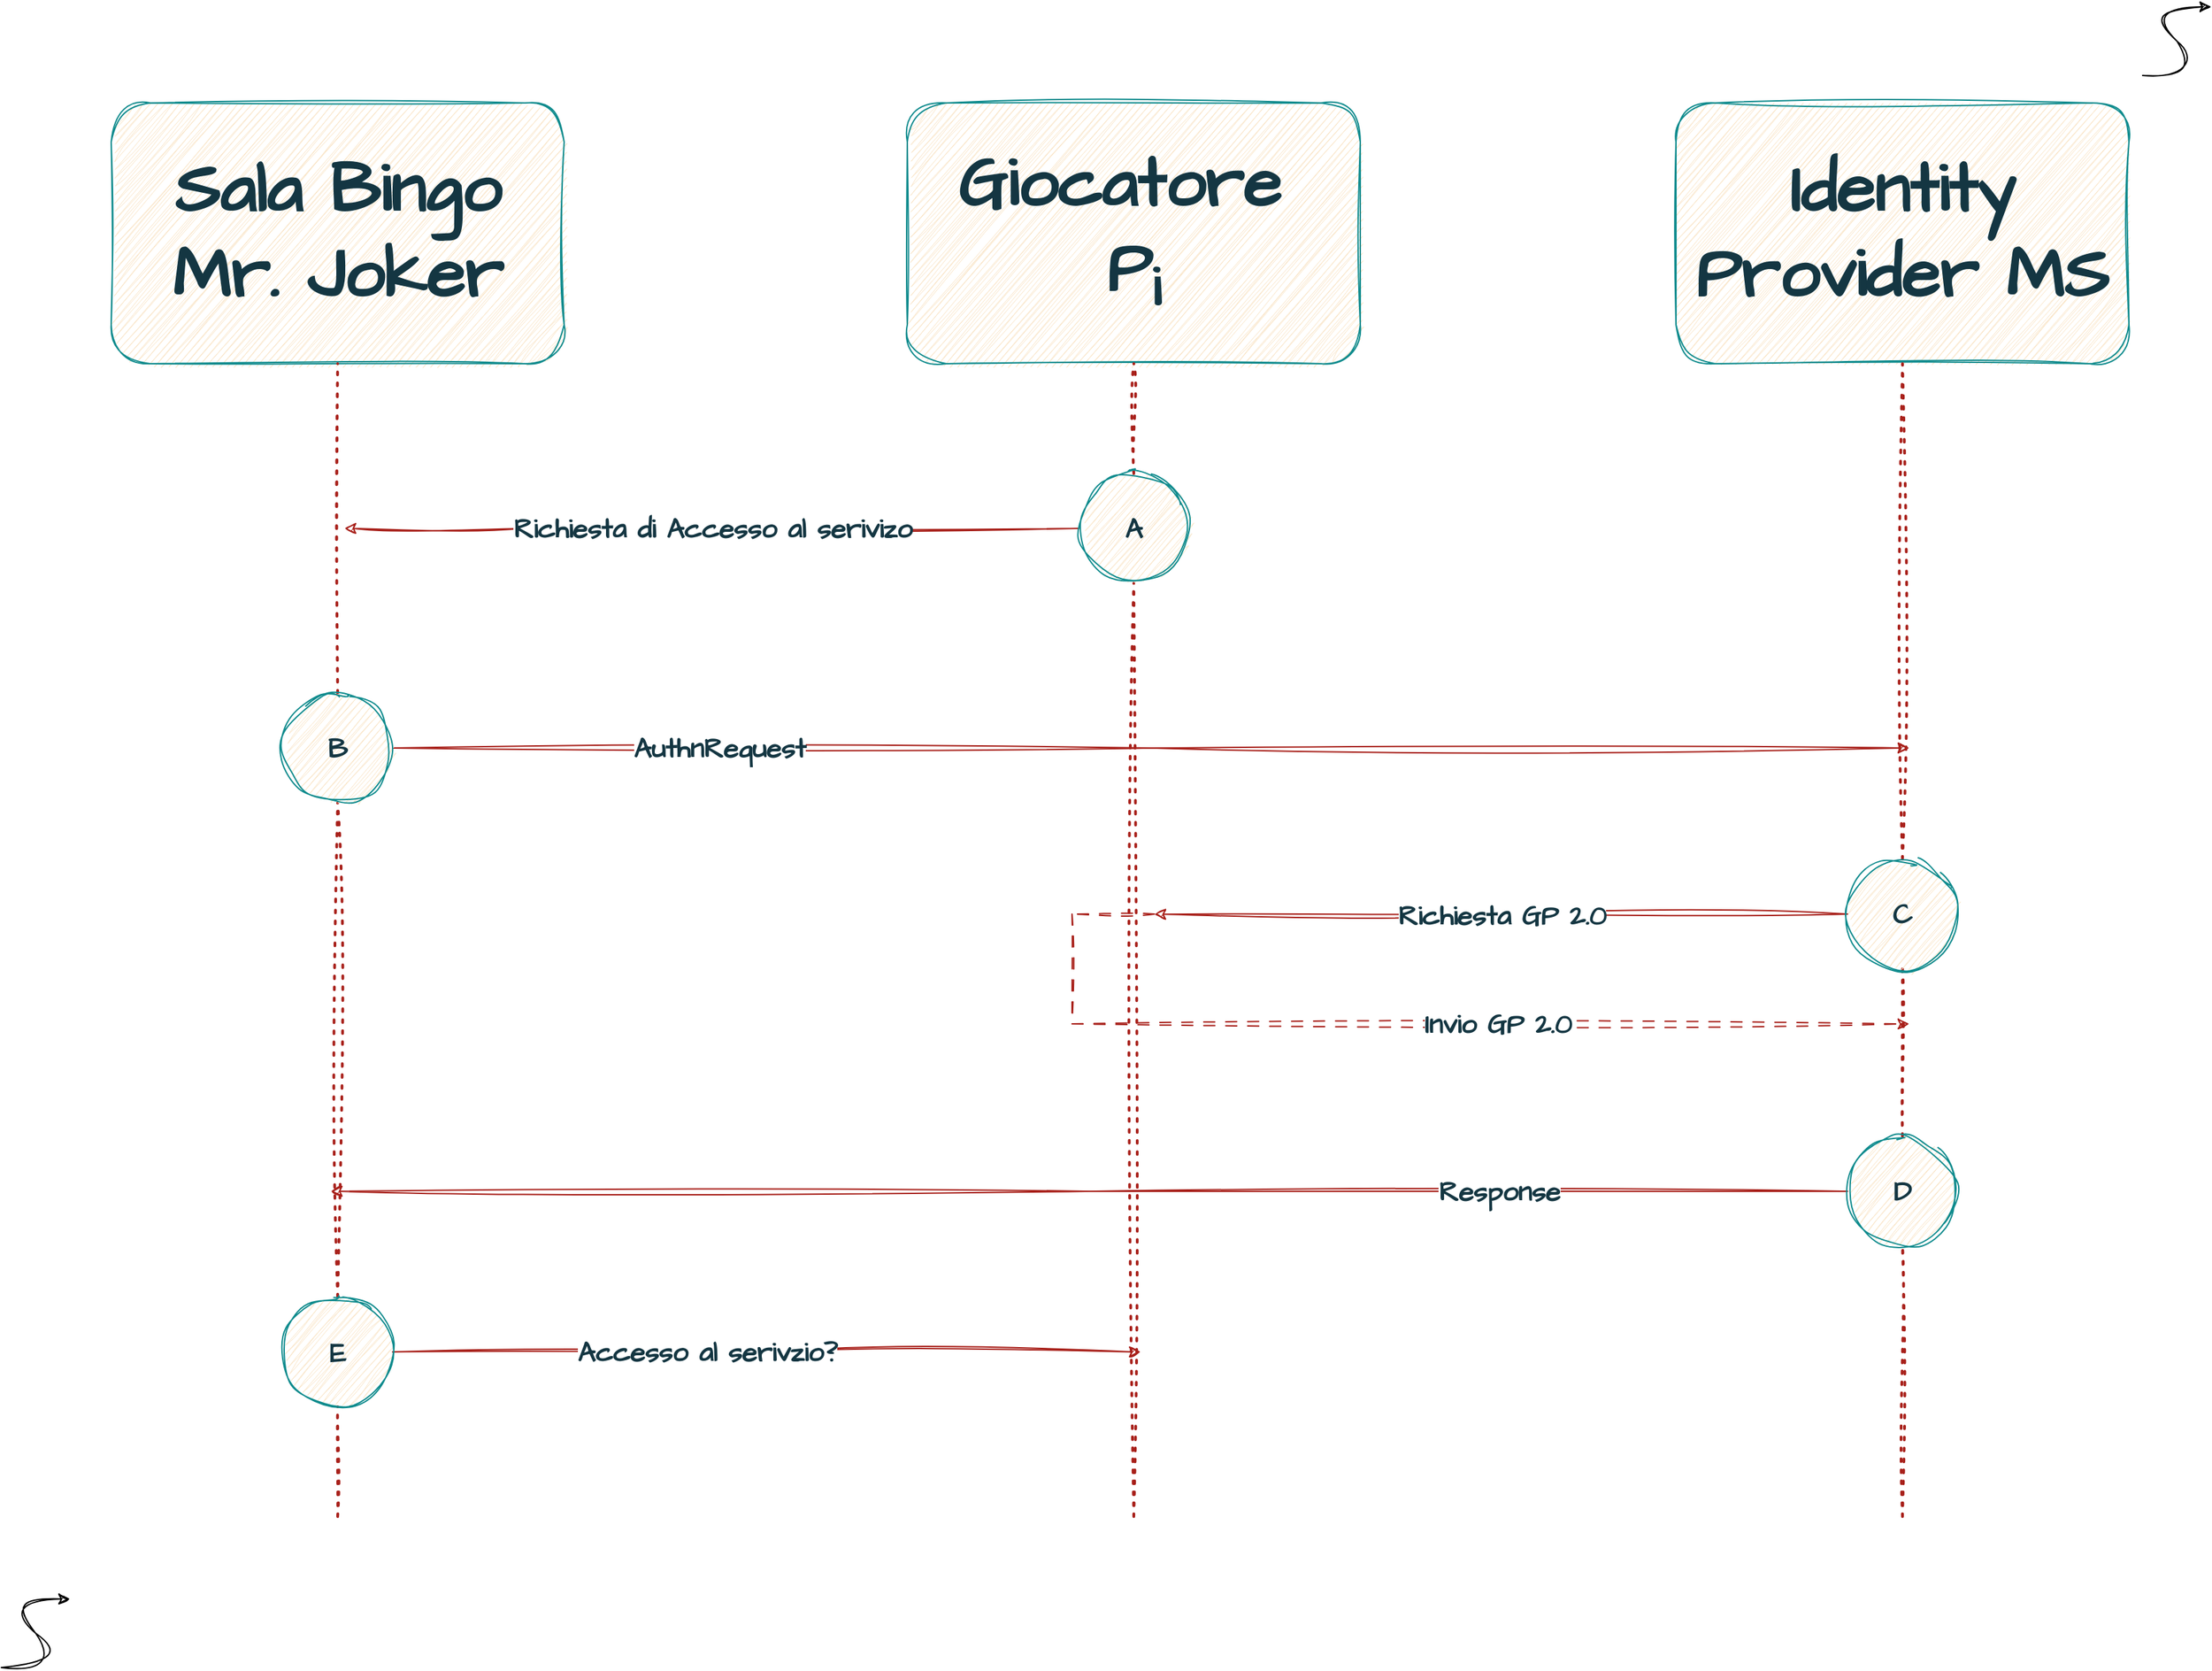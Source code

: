 <mxfile version="21.6.8" type="google" pages="4">
  <diagram id="ldkA3jC2axjfQunqVSaO" name="GP 2.0">
    <mxGraphModel grid="1" page="1" gridSize="10" guides="1" tooltips="1" connect="1" arrows="1" fold="1" pageScale="1" pageWidth="1169" pageHeight="827" math="0" shadow="0">
      <root>
        <mxCell id="0" />
        <mxCell id="1" parent="0" />
        <mxCell id="Ey1jDn4ScP8J2zABuL6O-6" value="Sala Bingo &lt;br&gt;Mr. Joker" style="rounded=1;whiteSpace=wrap;html=1;sketch=1;hachureGap=4;jiggle=2;curveFitting=1;fontFamily=Architects Daughter;fontSource=https%3A%2F%2Ffonts.googleapis.com%2Fcss%3Ffamily%3DArchitects%2BDaughter;fontSize=51;labelBackgroundColor=none;fillColor=#FAE5C7;strokeColor=#0F8B8D;fontColor=#143642;fontStyle=1" vertex="1" parent="1">
          <mxGeometry x="-1060" y="90" width="330" height="190" as="geometry" />
        </mxCell>
        <mxCell id="Ey1jDn4ScP8J2zABuL6O-7" value="" style="endArrow=none;dashed=1;html=1;dashPattern=1 3;strokeWidth=2;rounded=0;sketch=1;hachureGap=4;jiggle=2;curveFitting=1;fontFamily=Architects Daughter;fontSource=https%3A%2F%2Ffonts.googleapis.com%2Fcss%3Ffamily%3DArchitects%2BDaughter;fontSize=16;entryX=0.5;entryY=1;entryDx=0;entryDy=0;labelBackgroundColor=none;strokeColor=#A8201A;fontColor=default;fontStyle=1" edge="1" parent="1" source="Ey1jDn4ScP8J2zABuL6O-22" target="Ey1jDn4ScP8J2zABuL6O-6">
          <mxGeometry width="50" height="50" relative="1" as="geometry">
            <mxPoint x="-894" y="1160" as="sourcePoint" />
            <mxPoint x="-862.333" y="300" as="targetPoint" />
          </mxGeometry>
        </mxCell>
        <mxCell id="Ey1jDn4ScP8J2zABuL6O-12" value="Giocatore&amp;nbsp;&lt;br&gt;P&lt;sub&gt;i&lt;/sub&gt;" style="rounded=1;whiteSpace=wrap;html=1;sketch=1;hachureGap=4;jiggle=2;curveFitting=1;fontFamily=Architects Daughter;fontSource=https%3A%2F%2Ffonts.googleapis.com%2Fcss%3Ffamily%3DArchitects%2BDaughter;fontSize=51;labelBackgroundColor=none;fillColor=#FAE5C7;strokeColor=#0F8B8D;fontColor=#143642;fontStyle=1" vertex="1" parent="1">
          <mxGeometry x="-480" y="90" width="330" height="190" as="geometry" />
        </mxCell>
        <mxCell id="Ey1jDn4ScP8J2zABuL6O-13" value="" style="endArrow=none;dashed=1;html=1;dashPattern=1 3;strokeWidth=2;rounded=0;sketch=1;hachureGap=4;jiggle=2;curveFitting=1;fontFamily=Architects Daughter;fontSource=https%3A%2F%2Ffonts.googleapis.com%2Fcss%3Ffamily%3DArchitects%2BDaughter;fontSize=16;entryX=0.5;entryY=1;entryDx=0;entryDy=0;labelBackgroundColor=none;strokeColor=#A8201A;fontColor=default;fontStyle=1" edge="1" parent="1" source="Ey1jDn4ScP8J2zABuL6O-18" target="Ey1jDn4ScP8J2zABuL6O-12">
          <mxGeometry width="50" height="50" relative="1" as="geometry">
            <mxPoint x="-314" y="1160" as="sourcePoint" />
            <mxPoint x="-282.333" y="300" as="targetPoint" />
          </mxGeometry>
        </mxCell>
        <mxCell id="Ey1jDn4ScP8J2zABuL6O-16" value="Identity Provider MS" style="rounded=1;whiteSpace=wrap;html=1;sketch=1;hachureGap=4;jiggle=2;curveFitting=1;fontFamily=Architects Daughter;fontSource=https%3A%2F%2Ffonts.googleapis.com%2Fcss%3Ffamily%3DArchitects%2BDaughter;fontSize=51;labelBackgroundColor=none;fillColor=#FAE5C7;strokeColor=#0F8B8D;fontColor=#143642;fontStyle=1" vertex="1" parent="1">
          <mxGeometry x="80" y="90" width="330" height="190" as="geometry" />
        </mxCell>
        <mxCell id="Ey1jDn4ScP8J2zABuL6O-17" value="" style="endArrow=none;dashed=1;html=1;dashPattern=1 3;strokeWidth=2;rounded=0;sketch=1;hachureGap=4;jiggle=2;curveFitting=1;fontFamily=Architects Daughter;fontSource=https%3A%2F%2Ffonts.googleapis.com%2Fcss%3Ffamily%3DArchitects%2BDaughter;fontSize=16;entryX=0.5;entryY=1;entryDx=0;entryDy=0;labelBackgroundColor=none;strokeColor=#A8201A;fontColor=default;fontStyle=1" edge="1" parent="1" source="Ey1jDn4ScP8J2zABuL6O-27" target="Ey1jDn4ScP8J2zABuL6O-16">
          <mxGeometry width="50" height="50" relative="1" as="geometry">
            <mxPoint x="246" y="1160" as="sourcePoint" />
            <mxPoint x="277.667" y="300" as="targetPoint" />
          </mxGeometry>
        </mxCell>
        <mxCell id="Ey1jDn4ScP8J2zABuL6O-19" value="" style="endArrow=none;dashed=1;html=1;dashPattern=1 3;strokeWidth=2;rounded=0;sketch=1;hachureGap=4;jiggle=2;curveFitting=1;fontFamily=Architects Daughter;fontSource=https%3A%2F%2Ffonts.googleapis.com%2Fcss%3Ffamily%3DArchitects%2BDaughter;fontSize=16;entryX=0.5;entryY=1;entryDx=0;entryDy=0;labelBackgroundColor=none;strokeColor=#A8201A;fontColor=default;fontStyle=1" edge="1" parent="1" target="Ey1jDn4ScP8J2zABuL6O-18">
          <mxGeometry width="50" height="50" relative="1" as="geometry">
            <mxPoint x="-315" y="1120" as="sourcePoint" />
            <mxPoint x="-315" y="280" as="targetPoint" />
          </mxGeometry>
        </mxCell>
        <mxCell id="Ey1jDn4ScP8J2zABuL6O-20" style="edgeStyle=orthogonalEdgeStyle;rounded=0;sketch=1;hachureGap=4;jiggle=2;curveFitting=1;orthogonalLoop=1;jettySize=auto;html=1;exitX=0;exitY=0.5;exitDx=0;exitDy=0;fontFamily=Architects Daughter;fontSource=https%3A%2F%2Ffonts.googleapis.com%2Fcss%3Ffamily%3DArchitects%2BDaughter;fontSize=16;labelBackgroundColor=none;strokeColor=#A8201A;fontColor=default;fontStyle=1" edge="1" parent="1" source="Ey1jDn4ScP8J2zABuL6O-18">
          <mxGeometry relative="1" as="geometry">
            <mxPoint x="-890" y="400" as="targetPoint" />
            <Array as="points">
              <mxPoint x="-760" y="400" />
              <mxPoint x="-760" y="400" />
            </Array>
          </mxGeometry>
        </mxCell>
        <mxCell id="Ey1jDn4ScP8J2zABuL6O-21" value="Richiesta di Accesso al serivizo" style="edgeLabel;html=1;align=center;verticalAlign=middle;resizable=0;points=[];fontSize=20;fontFamily=Architects Daughter;labelBackgroundColor=default;fontColor=#143642;fontStyle=1" connectable="0" vertex="1" parent="Ey1jDn4ScP8J2zABuL6O-20">
          <mxGeometry relative="1" as="geometry">
            <mxPoint as="offset" />
          </mxGeometry>
        </mxCell>
        <mxCell id="Ey1jDn4ScP8J2zABuL6O-18" value="A" style="ellipse;whiteSpace=wrap;html=1;aspect=fixed;sketch=1;hachureGap=4;jiggle=2;curveFitting=1;fontFamily=Architects Daughter;fontSource=https%3A%2F%2Ffonts.googleapis.com%2Fcss%3Ffamily%3DArchitects%2BDaughter;fontSize=20;labelBackgroundColor=none;fillColor=#FAE5C7;strokeColor=#0F8B8D;fontColor=#143642;fontStyle=1" vertex="1" parent="1">
          <mxGeometry x="-355" y="360" width="80" height="80" as="geometry" />
        </mxCell>
        <mxCell id="Ey1jDn4ScP8J2zABuL6O-23" value="" style="endArrow=none;dashed=1;html=1;dashPattern=1 3;strokeWidth=2;rounded=0;sketch=1;hachureGap=4;jiggle=2;curveFitting=1;fontFamily=Architects Daughter;fontSource=https%3A%2F%2Ffonts.googleapis.com%2Fcss%3Ffamily%3DArchitects%2BDaughter;fontSize=16;entryX=0.5;entryY=1;entryDx=0;entryDy=0;labelBackgroundColor=none;strokeColor=#A8201A;fontColor=default;fontStyle=1" edge="1" parent="1" source="Ey1jDn4ScP8J2zABuL6O-48" target="Ey1jDn4ScP8J2zABuL6O-22">
          <mxGeometry width="50" height="50" relative="1" as="geometry">
            <mxPoint x="-894" y="1160" as="sourcePoint" />
            <mxPoint x="-895" y="280" as="targetPoint" />
            <Array as="points">
              <mxPoint x="-895" y="960" />
            </Array>
          </mxGeometry>
        </mxCell>
        <mxCell id="Ey1jDn4ScP8J2zABuL6O-24" style="edgeStyle=orthogonalEdgeStyle;rounded=0;sketch=1;hachureGap=4;jiggle=2;curveFitting=1;orthogonalLoop=1;jettySize=auto;html=1;exitX=1;exitY=0.5;exitDx=0;exitDy=0;fontFamily=Architects Daughter;fontSource=https%3A%2F%2Ffonts.googleapis.com%2Fcss%3Ffamily%3DArchitects%2BDaughter;fontSize=16;labelBackgroundColor=none;strokeColor=#A8201A;fontColor=default;fontStyle=1" edge="1" parent="1" source="Ey1jDn4ScP8J2zABuL6O-22">
          <mxGeometry relative="1" as="geometry">
            <mxPoint x="250" y="560" as="targetPoint" />
          </mxGeometry>
        </mxCell>
        <mxCell id="Ey1jDn4ScP8J2zABuL6O-26" value="AuthnRequest" style="edgeLabel;html=1;align=center;verticalAlign=middle;resizable=0;points=[];fontSize=20;fontFamily=Architects Daughter;labelBackgroundColor=default;fontColor=#143642;fontStyle=1" connectable="0" vertex="1" parent="Ey1jDn4ScP8J2zABuL6O-24">
          <mxGeometry relative="1" as="geometry">
            <mxPoint x="-315" y="-1" as="offset" />
          </mxGeometry>
        </mxCell>
        <mxCell id="Ey1jDn4ScP8J2zABuL6O-22" value="B" style="ellipse;whiteSpace=wrap;html=1;aspect=fixed;sketch=1;hachureGap=4;jiggle=2;curveFitting=1;fontFamily=Architects Daughter;fontSource=https%3A%2F%2Ffonts.googleapis.com%2Fcss%3Ffamily%3DArchitects%2BDaughter;fontSize=20;labelBackgroundColor=none;fillColor=#FAE5C7;strokeColor=#0F8B8D;fontColor=#143642;fontStyle=1" vertex="1" parent="1">
          <mxGeometry x="-935" y="520" width="80" height="80" as="geometry" />
        </mxCell>
        <mxCell id="Ey1jDn4ScP8J2zABuL6O-30" value="" style="endArrow=none;dashed=1;html=1;dashPattern=1 3;strokeWidth=2;rounded=0;sketch=1;hachureGap=4;jiggle=2;curveFitting=1;fontFamily=Architects Daughter;fontSource=https%3A%2F%2Ffonts.googleapis.com%2Fcss%3Ffamily%3DArchitects%2BDaughter;fontSize=16;entryX=0.5;entryY=1;entryDx=0;entryDy=0;labelBackgroundColor=none;strokeColor=#A8201A;fontColor=default;fontStyle=1" edge="1" parent="1" source="Ey1jDn4ScP8J2zABuL6O-43" target="Ey1jDn4ScP8J2zABuL6O-27">
          <mxGeometry width="50" height="50" relative="1" as="geometry">
            <mxPoint x="246" y="1160" as="sourcePoint" />
            <mxPoint x="245" y="280" as="targetPoint" />
          </mxGeometry>
        </mxCell>
        <mxCell id="Ey1jDn4ScP8J2zABuL6O-36" style="edgeStyle=orthogonalEdgeStyle;rounded=0;sketch=1;hachureGap=4;jiggle=2;curveFitting=1;orthogonalLoop=1;jettySize=auto;html=1;exitX=0;exitY=0.5;exitDx=0;exitDy=0;fontFamily=Architects Daughter;fontSource=https%3A%2F%2Ffonts.googleapis.com%2Fcss%3Ffamily%3DArchitects%2BDaughter;fontSize=16;labelBackgroundColor=none;strokeColor=#A8201A;fontColor=default;fontStyle=1" edge="1" parent="1" source="Ey1jDn4ScP8J2zABuL6O-27">
          <mxGeometry relative="1" as="geometry">
            <mxPoint x="-300" y="681.185" as="targetPoint" />
          </mxGeometry>
        </mxCell>
        <mxCell id="Ey1jDn4ScP8J2zABuL6O-41" value="Richiesta GP 2.0" style="edgeLabel;html=1;align=center;verticalAlign=middle;resizable=0;points=[];fontSize=20;fontFamily=Architects Daughter;labelBackgroundColor=default;fontColor=#143642;fontStyle=1" connectable="0" vertex="1" parent="Ey1jDn4ScP8J2zABuL6O-36">
          <mxGeometry relative="1" as="geometry">
            <mxPoint as="offset" />
          </mxGeometry>
        </mxCell>
        <mxCell id="Ey1jDn4ScP8J2zABuL6O-27" value="C" style="ellipse;whiteSpace=wrap;html=1;aspect=fixed;sketch=1;hachureGap=4;jiggle=2;curveFitting=1;fontFamily=Architects Daughter;fontSource=https%3A%2F%2Ffonts.googleapis.com%2Fcss%3Ffamily%3DArchitects%2BDaughter;fontSize=20;labelBackgroundColor=none;fillColor=#FAE5C7;strokeColor=#0F8B8D;fontColor=#143642;fontStyle=1" vertex="1" parent="1">
          <mxGeometry x="205" y="641" width="80" height="80" as="geometry" />
        </mxCell>
        <mxCell id="Ey1jDn4ScP8J2zABuL6O-37" style="edgeStyle=orthogonalEdgeStyle;rounded=0;sketch=1;hachureGap=4;jiggle=2;curveFitting=1;orthogonalLoop=1;jettySize=auto;html=1;fontFamily=Architects Daughter;fontSource=https%3A%2F%2Ffonts.googleapis.com%2Fcss%3Ffamily%3DArchitects%2BDaughter;fontSize=16;dashed=1;dashPattern=8 8;labelBackgroundColor=none;strokeColor=#A8201A;fontColor=default;fontStyle=1" edge="1" parent="1">
          <mxGeometry relative="1" as="geometry">
            <mxPoint x="250" y="761" as="targetPoint" />
            <mxPoint x="-300" y="681" as="sourcePoint" />
            <Array as="points">
              <mxPoint x="-360" y="681" />
              <mxPoint x="-360" y="761" />
            </Array>
          </mxGeometry>
        </mxCell>
        <mxCell id="Ey1jDn4ScP8J2zABuL6O-39" value="Invio GP 2.0" style="edgeLabel;html=1;align=center;verticalAlign=middle;resizable=0;points=[];fontSize=20;fontFamily=Architects Daughter;labelBackgroundColor=default;fontColor=#143642;fontStyle=1" connectable="0" vertex="1" parent="1">
          <mxGeometry x="-50" y="760.997" as="geometry" />
        </mxCell>
        <mxCell id="Ey1jDn4ScP8J2zABuL6O-45" value="" style="endArrow=none;dashed=1;html=1;dashPattern=1 3;strokeWidth=2;rounded=0;sketch=1;hachureGap=4;jiggle=2;curveFitting=1;fontFamily=Architects Daughter;fontSource=https%3A%2F%2Ffonts.googleapis.com%2Fcss%3Ffamily%3DArchitects%2BDaughter;fontSize=16;entryX=0.5;entryY=1;entryDx=0;entryDy=0;labelBackgroundColor=none;strokeColor=#A8201A;fontColor=default;fontStyle=1" edge="1" parent="1" target="Ey1jDn4ScP8J2zABuL6O-43">
          <mxGeometry width="50" height="50" relative="1" as="geometry">
            <mxPoint x="245" y="1120" as="sourcePoint" />
            <mxPoint x="240" y="840" as="targetPoint" />
          </mxGeometry>
        </mxCell>
        <mxCell id="Ey1jDn4ScP8J2zABuL6O-46" style="edgeStyle=orthogonalEdgeStyle;rounded=0;sketch=1;hachureGap=4;jiggle=2;curveFitting=1;orthogonalLoop=1;jettySize=auto;html=1;exitX=0;exitY=0.5;exitDx=0;exitDy=0;fontFamily=Architects Daughter;fontSource=https%3A%2F%2Ffonts.googleapis.com%2Fcss%3Ffamily%3DArchitects%2BDaughter;fontSize=16;labelBackgroundColor=none;strokeColor=#A8201A;fontColor=default;fontStyle=1" edge="1" parent="1" source="Ey1jDn4ScP8J2zABuL6O-43">
          <mxGeometry relative="1" as="geometry">
            <mxPoint x="-900" y="883" as="targetPoint" />
          </mxGeometry>
        </mxCell>
        <mxCell id="Ey1jDn4ScP8J2zABuL6O-47" value="Response" style="edgeLabel;html=1;align=center;verticalAlign=middle;resizable=0;points=[];fontSize=20;fontFamily=Architects Daughter;labelBackgroundColor=default;fontColor=#143642;fontStyle=1" connectable="0" vertex="1" parent="Ey1jDn4ScP8J2zABuL6O-46">
          <mxGeometry x="-0.559" y="2" relative="1" as="geometry">
            <mxPoint x="-10" y="-2" as="offset" />
          </mxGeometry>
        </mxCell>
        <mxCell id="Ey1jDn4ScP8J2zABuL6O-43" value="D" style="ellipse;whiteSpace=wrap;html=1;aspect=fixed;sketch=1;hachureGap=4;jiggle=2;curveFitting=1;fontFamily=Architects Daughter;fontSource=https%3A%2F%2Ffonts.googleapis.com%2Fcss%3Ffamily%3DArchitects%2BDaughter;fontSize=20;labelBackgroundColor=none;fillColor=#FAE5C7;strokeColor=#0F8B8D;fontColor=#143642;fontStyle=1" vertex="1" parent="1">
          <mxGeometry x="205" y="843" width="80" height="80" as="geometry" />
        </mxCell>
        <mxCell id="Ey1jDn4ScP8J2zABuL6O-49" value="" style="endArrow=none;dashed=1;html=1;dashPattern=1 3;strokeWidth=2;rounded=0;sketch=1;hachureGap=4;jiggle=2;curveFitting=1;fontFamily=Architects Daughter;fontSource=https%3A%2F%2Ffonts.googleapis.com%2Fcss%3Ffamily%3DArchitects%2BDaughter;fontSize=16;entryX=0.5;entryY=1;entryDx=0;entryDy=0;labelBackgroundColor=none;strokeColor=#A8201A;fontColor=default;fontStyle=1" edge="1" parent="1" target="Ey1jDn4ScP8J2zABuL6O-48">
          <mxGeometry width="50" height="50" relative="1" as="geometry">
            <mxPoint x="-895" y="1120" as="sourcePoint" />
            <mxPoint x="-900" y="600" as="targetPoint" />
          </mxGeometry>
        </mxCell>
        <mxCell id="Ey1jDn4ScP8J2zABuL6O-50" style="edgeStyle=orthogonalEdgeStyle;rounded=0;sketch=1;hachureGap=4;jiggle=2;curveFitting=1;orthogonalLoop=1;jettySize=auto;html=1;fontFamily=Architects Daughter;fontSource=https%3A%2F%2Ffonts.googleapis.com%2Fcss%3Ffamily%3DArchitects%2BDaughter;fontSize=16;labelBackgroundColor=none;strokeColor=#A8201A;fontColor=default;fontStyle=1" edge="1" parent="1" source="Ey1jDn4ScP8J2zABuL6O-48">
          <mxGeometry relative="1" as="geometry">
            <mxPoint x="-310" y="1000" as="targetPoint" />
          </mxGeometry>
        </mxCell>
        <mxCell id="Ey1jDn4ScP8J2zABuL6O-51" value="Accesso al serivzio?" style="edgeLabel;html=1;align=center;verticalAlign=middle;resizable=0;points=[];fontSize=20;fontFamily=Architects Daughter;labelBackgroundColor=default;fontColor=#143642;fontStyle=1" connectable="0" vertex="1" parent="Ey1jDn4ScP8J2zABuL6O-50">
          <mxGeometry x="-0.161" relative="1" as="geometry">
            <mxPoint as="offset" />
          </mxGeometry>
        </mxCell>
        <mxCell id="Ey1jDn4ScP8J2zABuL6O-48" value="E" style="ellipse;whiteSpace=wrap;html=1;aspect=fixed;sketch=1;hachureGap=4;jiggle=2;curveFitting=1;fontFamily=Architects Daughter;fontSource=https%3A%2F%2Ffonts.googleapis.com%2Fcss%3Ffamily%3DArchitects%2BDaughter;fontSize=20;labelBackgroundColor=none;fillColor=#FAE5C7;strokeColor=#0F8B8D;fontColor=#143642;fontStyle=1" vertex="1" parent="1">
          <mxGeometry x="-935" y="960" width="80" height="80" as="geometry" />
        </mxCell>
        <mxCell id="BUGdYDTfMAfPH-w-pxVw-1" value="" style="curved=1;endArrow=classic;html=1;rounded=0;sketch=1;hachureGap=4;jiggle=2;curveFitting=1;fontFamily=Architects Daughter;fontSource=https%3A%2F%2Ffonts.googleapis.com%2Fcss%3Ffamily%3DArchitects%2BDaughter;fontSize=16;" edge="1" parent="1">
          <mxGeometry width="50" height="50" relative="1" as="geometry">
            <mxPoint x="420" y="70" as="sourcePoint" />
            <mxPoint x="470" y="20" as="targetPoint" />
            <Array as="points">
              <mxPoint x="470" y="70" />
              <mxPoint x="420" y="20" />
            </Array>
          </mxGeometry>
        </mxCell>
        <mxCell id="BUGdYDTfMAfPH-w-pxVw-2" value="" style="curved=1;endArrow=classic;html=1;rounded=0;sketch=1;hachureGap=4;jiggle=2;curveFitting=1;fontFamily=Architects Daughter;fontSource=https%3A%2F%2Ffonts.googleapis.com%2Fcss%3Ffamily%3DArchitects%2BDaughter;fontSize=16;" edge="1" parent="1">
          <mxGeometry width="50" height="50" relative="1" as="geometry">
            <mxPoint x="-1140" y="1230" as="sourcePoint" />
            <mxPoint x="-1090" y="1180" as="targetPoint" />
            <Array as="points">
              <mxPoint x="-1090" y="1230" />
              <mxPoint x="-1140" y="1180" />
            </Array>
          </mxGeometry>
        </mxCell>
      </root>
    </mxGraphModel>
  </diagram>
  <diagram name="Merkle Tree" id="QlajJVWTm7PrXxskpLTE">
    <mxGraphModel grid="1" page="1" gridSize="10" guides="1" tooltips="1" connect="1" arrows="1" fold="1" pageScale="1" pageWidth="1169" pageHeight="827" math="0" shadow="0">
      <root>
        <mxCell id="0" />
        <mxCell id="1" parent="0" />
        <mxCell id="2pvSOrKRdk1YfTlj5iOp-1" value="" style="rounded=0;whiteSpace=wrap;html=1;sketch=1;hachureGap=4;jiggle=2;curveFitting=1;strokeColor=#0F8B8D;fontFamily=Architects Daughter;fontSource=https%3A%2F%2Ffonts.googleapis.com%2Fcss%3Ffamily%3DArchitects%2BDaughter;fontSize=20;fontColor=#143642;fillColor=#FAE5C7;dashed=1;dashPattern=8 8;strokeWidth=2;gradientColor=none;fillStyle=hachure;" vertex="1" parent="1">
          <mxGeometry x="500" y="720" width="170" height="60" as="geometry" />
        </mxCell>
        <mxCell id="2pvSOrKRdk1YfTlj5iOp-2" value="" style="rounded=0;whiteSpace=wrap;html=1;dashed=1;dashPattern=8 8;strokeWidth=2;labelBackgroundColor=none;sketch=1;curveFitting=1;jiggle=2;fillColor=#FAE5C7;strokeColor=#0F8B8D;fontColor=#143642;fontStyle=1;labelBorderColor=none;glass=0;shadow=0;" vertex="1" parent="1">
          <mxGeometry x="225" y="480" width="720" height="80" as="geometry" />
        </mxCell>
        <mxCell id="2pvSOrKRdk1YfTlj5iOp-3" style="edgeStyle=orthogonalEdgeStyle;rounded=1;orthogonalLoop=1;jettySize=auto;html=1;exitX=0.5;exitY=0;exitDx=0;exitDy=0;strokeWidth=2;labelBackgroundColor=none;fontColor=default;sketch=1;curveFitting=1;jiggle=2;strokeColor=#A8201A;fontStyle=1;labelBorderColor=none;" edge="1" parent="1" source="2pvSOrKRdk1YfTlj5iOp-4" target="2pvSOrKRdk1YfTlj5iOp-12">
          <mxGeometry relative="1" as="geometry" />
        </mxCell>
        <mxCell id="2pvSOrKRdk1YfTlj5iOp-4" value="&lt;span style=&quot;font-size: 13px;&quot;&gt;RS&lt;sub&gt;D&lt;/sub&gt;&lt;/span&gt;" style="whiteSpace=wrap;html=1;rounded=1;shadow=1;labelBackgroundColor=none;strokeWidth=2;fontFamily=Verdana;fontSize=12;align=center;sketch=1;curveFitting=1;jiggle=2;fillColor=#FAE5C7;strokeColor=#0F8B8D;fontColor=#143642;fontStyle=1;labelBorderColor=none;" vertex="1" parent="1">
          <mxGeometry x="255" y="500" width="120" height="40" as="geometry" />
        </mxCell>
        <mxCell id="2pvSOrKRdk1YfTlj5iOp-5" style="edgeStyle=orthogonalEdgeStyle;rounded=1;orthogonalLoop=1;jettySize=auto;html=1;exitX=0.5;exitY=0;exitDx=0;exitDy=0;entryX=0.5;entryY=1;entryDx=0;entryDy=0;strokeWidth=2;labelBackgroundColor=none;fontColor=default;sketch=1;curveFitting=1;jiggle=2;strokeColor=#A8201A;fontStyle=1;labelBorderColor=none;" edge="1" parent="1" source="2pvSOrKRdk1YfTlj5iOp-6" target="2pvSOrKRdk1YfTlj5iOp-14">
          <mxGeometry relative="1" as="geometry">
            <Array as="points">
              <mxPoint x="495" y="470" />
              <mxPoint x="495" y="470" />
            </Array>
          </mxGeometry>
        </mxCell>
        <mxCell id="2pvSOrKRdk1YfTlj5iOp-6" value="&lt;font style=&quot;border-color: var(--border-color); font-size: 13px;&quot;&gt;RS&lt;/font&gt;&lt;sub style=&quot;border-color: var(--border-color);&quot;&gt;P&lt;font style=&quot;border-color: var(--border-color); font-size: 8px;&quot;&gt;1&lt;/font&gt;&lt;/sub&gt;" style="whiteSpace=wrap;html=1;rounded=1;shadow=1;labelBackgroundColor=none;strokeWidth=2;fontFamily=Verdana;fontSize=12;align=center;sketch=1;curveFitting=1;jiggle=2;fillColor=#FAE5C7;strokeColor=#0F8B8D;fontColor=#143642;fontStyle=1;labelBorderColor=none;" vertex="1" parent="1">
          <mxGeometry x="435" y="500" width="120" height="40" as="geometry" />
        </mxCell>
        <mxCell id="2pvSOrKRdk1YfTlj5iOp-7" style="edgeStyle=orthogonalEdgeStyle;rounded=1;orthogonalLoop=1;jettySize=auto;html=1;exitX=0.5;exitY=0;exitDx=0;exitDy=0;entryX=0.5;entryY=1;entryDx=0;entryDy=0;strokeWidth=2;labelBackgroundColor=none;fontColor=default;sketch=1;curveFitting=1;jiggle=2;strokeColor=#A8201A;fontStyle=1;labelBorderColor=none;" edge="1" parent="1" source="2pvSOrKRdk1YfTlj5iOp-8" target="2pvSOrKRdk1YfTlj5iOp-16">
          <mxGeometry relative="1" as="geometry" />
        </mxCell>
        <mxCell id="2pvSOrKRdk1YfTlj5iOp-8" value="&lt;font style=&quot;border-color: var(--border-color); font-size: 13px;&quot;&gt;RS&lt;/font&gt;&lt;sub style=&quot;border-color: var(--border-color);&quot;&gt;P&lt;font style=&quot;border-color: var(--border-color); font-size: 8px;&quot;&gt;2&lt;/font&gt;&lt;/sub&gt;" style="whiteSpace=wrap;html=1;rounded=1;shadow=1;labelBackgroundColor=none;strokeWidth=2;fontFamily=Verdana;fontSize=12;align=center;sketch=1;curveFitting=1;jiggle=2;fillColor=#FAE5C7;strokeColor=#0F8B8D;fontColor=#143642;fontStyle=1;labelBorderColor=none;" vertex="1" parent="1">
          <mxGeometry x="615" y="500" width="120" height="40" as="geometry" />
        </mxCell>
        <mxCell id="2pvSOrKRdk1YfTlj5iOp-9" style="edgeStyle=orthogonalEdgeStyle;rounded=1;orthogonalLoop=1;jettySize=auto;html=1;exitX=0.5;exitY=0;exitDx=0;exitDy=0;entryX=0.5;entryY=1;entryDx=0;entryDy=0;strokeWidth=2;labelBackgroundColor=none;fontColor=default;sketch=1;curveFitting=1;jiggle=2;strokeColor=#A8201A;fontStyle=1;labelBorderColor=none;" edge="1" parent="1" source="2pvSOrKRdk1YfTlj5iOp-10" target="2pvSOrKRdk1YfTlj5iOp-18">
          <mxGeometry relative="1" as="geometry" />
        </mxCell>
        <mxCell id="2pvSOrKRdk1YfTlj5iOp-10" value="&lt;font style=&quot;border-color: var(--border-color); font-size: 13px;&quot;&gt;RS&lt;/font&gt;&lt;sub style=&quot;border-color: var(--border-color);&quot;&gt;P&lt;font style=&quot;border-color: var(--border-color); font-size: 8px;&quot;&gt;3&lt;/font&gt;&lt;/sub&gt;" style="whiteSpace=wrap;html=1;rounded=1;shadow=1;labelBackgroundColor=none;strokeWidth=2;fontFamily=Verdana;fontSize=12;align=center;sketch=1;curveFitting=1;jiggle=2;fillColor=#FAE5C7;strokeColor=#0F8B8D;fontColor=#143642;fontStyle=1;labelBorderColor=none;" vertex="1" parent="1">
          <mxGeometry x="795" y="500" width="120" height="40" as="geometry" />
        </mxCell>
        <mxCell id="2pvSOrKRdk1YfTlj5iOp-11" style="edgeStyle=orthogonalEdgeStyle;rounded=1;orthogonalLoop=1;jettySize=auto;html=1;exitX=0.5;exitY=0;exitDx=0;exitDy=0;entryX=0.5;entryY=1;entryDx=0;entryDy=0;strokeWidth=2;labelBackgroundColor=none;fontColor=default;sketch=1;curveFitting=1;jiggle=2;strokeColor=#A8201A;fontStyle=1;labelBorderColor=none;" edge="1" parent="1" source="2pvSOrKRdk1YfTlj5iOp-12" target="2pvSOrKRdk1YfTlj5iOp-20">
          <mxGeometry relative="1" as="geometry">
            <Array as="points">
              <mxPoint x="315" y="350" />
              <mxPoint x="405" y="350" />
            </Array>
          </mxGeometry>
        </mxCell>
        <mxCell id="2pvSOrKRdk1YfTlj5iOp-12" value="&lt;font style=&quot;&quot;&gt;&lt;div&gt;Hash&lt;/div&gt;&lt;div&gt;0-0&lt;/div&gt;&lt;div&gt;&lt;span style=&quot;&quot;&gt;&lt;font&gt;&lt;font&gt;hash(&lt;/font&gt;&lt;font style=&quot;font-size: 9px;&quot;&gt;RS&lt;sub&gt;D&lt;/sub&gt;&lt;/font&gt;&lt;/font&gt;)&lt;/span&gt;&lt;/div&gt;&lt;/font&gt;" style="whiteSpace=wrap;html=1;rounded=1;shadow=1;labelBackgroundColor=none;strokeWidth=2;fontFamily=Verdana;fontSize=12;align=center;sketch=1;curveFitting=1;jiggle=2;fillColor=#FAE5C7;strokeColor=#0F8B8D;fontColor=#143642;fontStyle=1;labelBorderColor=none;" vertex="1" parent="1">
          <mxGeometry x="255" y="370" width="120" height="60" as="geometry" />
        </mxCell>
        <mxCell id="2pvSOrKRdk1YfTlj5iOp-13" style="edgeStyle=orthogonalEdgeStyle;rounded=1;orthogonalLoop=1;jettySize=auto;html=1;exitX=0.5;exitY=0;exitDx=0;exitDy=0;strokeWidth=2;labelBackgroundColor=none;fontColor=default;sketch=1;curveFitting=1;jiggle=2;strokeColor=#A8201A;fontStyle=1;labelBorderColor=none;" edge="1" parent="1" source="2pvSOrKRdk1YfTlj5iOp-14">
          <mxGeometry relative="1" as="geometry">
            <mxPoint x="405" y="300" as="targetPoint" />
            <Array as="points">
              <mxPoint x="495" y="350" />
              <mxPoint x="406" y="350" />
            </Array>
          </mxGeometry>
        </mxCell>
        <mxCell id="2pvSOrKRdk1YfTlj5iOp-14" value="&lt;font style=&quot;&quot;&gt;&lt;div&gt;Hash&lt;/div&gt;&lt;div&gt;0-1&lt;/div&gt;&lt;div&gt;&lt;font&gt;&lt;font&gt;hash(&lt;/font&gt;&lt;font style=&quot;&quot;&gt;&lt;font style=&quot;font-size: 9px;&quot;&gt;RS&lt;/font&gt;&lt;sub style=&quot;&quot;&gt;&lt;font style=&quot;&quot;&gt;&lt;font style=&quot;font-size: 7px;&quot;&gt;P&lt;/font&gt;&lt;font style=&quot;font-size: 5px;&quot;&gt;1&lt;/font&gt;&lt;/font&gt;&lt;/sub&gt;&lt;/font&gt;&lt;/font&gt;)&lt;/div&gt;&lt;/font&gt;" style="whiteSpace=wrap;html=1;rounded=1;shadow=1;labelBackgroundColor=none;strokeWidth=2;fontFamily=Verdana;fontSize=12;align=center;sketch=1;curveFitting=1;jiggle=2;fillColor=#FAE5C7;strokeColor=#0F8B8D;fontColor=#143642;fontStyle=1;labelBorderColor=none;" vertex="1" parent="1">
          <mxGeometry x="435" y="370" width="120" height="60" as="geometry" />
        </mxCell>
        <mxCell id="2pvSOrKRdk1YfTlj5iOp-15" style="edgeStyle=orthogonalEdgeStyle;rounded=1;orthogonalLoop=1;jettySize=auto;html=1;exitX=0.5;exitY=0;exitDx=0;exitDy=0;strokeWidth=2;entryX=0.5;entryY=1;entryDx=0;entryDy=0;labelBackgroundColor=none;fontColor=default;sketch=1;curveFitting=1;jiggle=2;strokeColor=#A8201A;fontStyle=1;labelBorderColor=none;" edge="1" parent="1" source="2pvSOrKRdk1YfTlj5iOp-16" target="2pvSOrKRdk1YfTlj5iOp-22">
          <mxGeometry relative="1" as="geometry">
            <mxPoint x="775" y="290" as="targetPoint" />
            <Array as="points">
              <mxPoint x="675" y="350" />
              <mxPoint x="765" y="350" />
            </Array>
          </mxGeometry>
        </mxCell>
        <mxCell id="2pvSOrKRdk1YfTlj5iOp-16" value="&lt;font style=&quot;&quot;&gt;&lt;div style=&quot;border-color: var(--border-color);&quot;&gt;&lt;div style=&quot;border-color: var(--border-color);&quot;&gt;Hash&lt;/div&gt;&lt;div style=&quot;border-color: var(--border-color);&quot;&gt;0-1&lt;/div&gt;&lt;div style=&quot;border-color: var(--border-color);&quot;&gt;&lt;font style=&quot;border-color: var(--border-color);&quot;&gt;&lt;font style=&quot;border-color: var(--border-color);&quot;&gt;hash(&lt;/font&gt;&lt;font style=&quot;border-color: var(--border-color);&quot;&gt;&lt;font style=&quot;border-color: var(--border-color); font-size: 9px;&quot;&gt;RS&lt;/font&gt;&lt;sub style=&quot;border-color: var(--border-color);&quot;&gt;&lt;font style=&quot;border-color: var(--border-color);&quot;&gt;&lt;font style=&quot;border-color: var(--border-color); font-size: 7.5px;&quot;&gt;P&lt;/font&gt;&lt;font style=&quot;border-color: var(--border-color); font-size: 5px;&quot;&gt;2&lt;/font&gt;&lt;/font&gt;&lt;/sub&gt;&lt;/font&gt;&lt;/font&gt;)&lt;/div&gt;&lt;/div&gt;&lt;/font&gt;" style="whiteSpace=wrap;html=1;rounded=1;shadow=1;labelBackgroundColor=none;strokeWidth=2;fontFamily=Verdana;fontSize=12;align=center;sketch=1;curveFitting=1;jiggle=2;fillColor=#FAE5C7;strokeColor=#0F8B8D;fontColor=#143642;fontStyle=1;labelBorderColor=none;" vertex="1" parent="1">
          <mxGeometry x="615" y="370" width="120" height="60" as="geometry" />
        </mxCell>
        <mxCell id="2pvSOrKRdk1YfTlj5iOp-17" style="edgeStyle=orthogonalEdgeStyle;rounded=1;orthogonalLoop=1;jettySize=auto;html=1;exitX=0.5;exitY=0;exitDx=0;exitDy=0;entryX=0.5;entryY=1;entryDx=0;entryDy=0;strokeWidth=2;labelBackgroundColor=none;fontColor=default;sketch=1;curveFitting=1;jiggle=2;strokeColor=#A8201A;fontStyle=1;labelBorderColor=none;" edge="1" parent="1" source="2pvSOrKRdk1YfTlj5iOp-18" target="2pvSOrKRdk1YfTlj5iOp-22">
          <mxGeometry relative="1" as="geometry">
            <Array as="points">
              <mxPoint x="855" y="350" />
              <mxPoint x="765" y="350" />
            </Array>
          </mxGeometry>
        </mxCell>
        <mxCell id="2pvSOrKRdk1YfTlj5iOp-18" value="&lt;font style=&quot;&quot;&gt;&lt;div&gt;Hash&lt;/div&gt;&lt;div&gt;1-1&lt;/div&gt;&lt;div&gt;&lt;font style=&quot;&quot;&gt;&lt;font&gt;hash(&lt;/font&gt;&lt;font style=&quot;font-size: 9px;&quot;&gt;SC&lt;sub style=&quot;&quot;&gt;&lt;font style=&quot;&quot;&gt;P3&lt;/font&gt;&lt;/sub&gt;&lt;/font&gt;&lt;/font&gt;)&lt;/div&gt;&lt;/font&gt;" style="whiteSpace=wrap;html=1;rounded=1;shadow=1;labelBackgroundColor=none;strokeWidth=2;fontFamily=Verdana;fontSize=12;align=center;sketch=1;curveFitting=1;jiggle=2;fillColor=#FAE5C7;strokeColor=#0F8B8D;fontColor=#143642;fontStyle=1;labelBorderColor=none;" vertex="1" parent="1">
          <mxGeometry x="795" y="370" width="120" height="60" as="geometry" />
        </mxCell>
        <mxCell id="2pvSOrKRdk1YfTlj5iOp-19" style="edgeStyle=orthogonalEdgeStyle;rounded=1;orthogonalLoop=1;jettySize=auto;html=1;exitX=0.5;exitY=0;exitDx=0;exitDy=0;entryX=0.5;entryY=1;entryDx=0;entryDy=0;strokeWidth=2;labelBackgroundColor=none;fontColor=default;sketch=1;curveFitting=1;jiggle=2;strokeColor=#A8201A;fontStyle=1;labelBorderColor=none;" edge="1" parent="1" source="2pvSOrKRdk1YfTlj5iOp-20" target="2pvSOrKRdk1YfTlj5iOp-23">
          <mxGeometry relative="1" as="geometry">
            <Array as="points">
              <mxPoint x="405" y="170" />
              <mxPoint x="585" y="170" />
            </Array>
          </mxGeometry>
        </mxCell>
        <mxCell id="2pvSOrKRdk1YfTlj5iOp-20" value="&lt;div style=&quot;border-color: var(--border-color); font-size: 14px;&quot;&gt;&lt;font style=&quot;font-size: 14px;&quot;&gt;Hash&lt;/font&gt;&lt;/div&gt;&lt;div style=&quot;border-color: var(--border-color); font-size: 14px;&quot;&gt;&lt;span style=&quot;&quot;&gt;0&lt;/span&gt;&lt;/div&gt;&lt;div style=&quot;border-color: var(--border-color);&quot;&gt;&lt;font style=&quot;&quot;&gt;&lt;span style=&quot;font-size: 14px;&quot;&gt;hash&lt;/span&gt;&lt;font style=&quot;border-color: var(--border-color);&quot;&gt;&lt;font style=&quot;font-size: 13px; border-color: var(--border-color);&quot;&gt;(&lt;/font&gt;&lt;font style=&quot;font-size: 9px;&quot;&gt;&lt;font style=&quot;border-color: var(--border-color);&quot;&gt;Hash&lt;/font&gt; &lt;font style=&quot;border-color: var(--border-color);&quot;&gt;0-0 + Hash 0-1&lt;/font&gt;&lt;/font&gt;&lt;/font&gt;&lt;/font&gt;&lt;font style=&quot;font-size: 13px; border-color: var(--border-color);&quot;&gt;)&lt;/font&gt;&lt;/div&gt;" style="whiteSpace=wrap;html=1;rounded=1;shadow=1;labelBackgroundColor=none;strokeWidth=2;fontFamily=Verdana;fontSize=11;align=center;labelPosition=center;verticalLabelPosition=middle;verticalAlign=middle;horizontal=1;sketch=1;curveFitting=1;jiggle=2;fillColor=#FAE5C7;strokeColor=#0F8B8D;fontColor=#143642;fontStyle=1;labelBorderColor=none;" vertex="1" parent="1">
          <mxGeometry x="305" y="200" width="200" height="100" as="geometry" />
        </mxCell>
        <mxCell id="2pvSOrKRdk1YfTlj5iOp-21" style="edgeStyle=orthogonalEdgeStyle;rounded=1;orthogonalLoop=1;jettySize=auto;html=1;exitX=0.5;exitY=0;exitDx=0;exitDy=0;entryX=0.5;entryY=1;entryDx=0;entryDy=0;strokeWidth=2;labelBackgroundColor=none;fontColor=default;sketch=1;curveFitting=1;jiggle=2;strokeColor=#A8201A;fontStyle=1;labelBorderColor=none;" edge="1" parent="1" source="2pvSOrKRdk1YfTlj5iOp-22" target="2pvSOrKRdk1YfTlj5iOp-23">
          <mxGeometry relative="1" as="geometry">
            <Array as="points">
              <mxPoint x="775" y="170" />
              <mxPoint x="585" y="170" />
            </Array>
          </mxGeometry>
        </mxCell>
        <mxCell id="2pvSOrKRdk1YfTlj5iOp-22" value="&lt;div style=&quot;border-color: var(--border-color); font-size: 14px;&quot;&gt;&lt;div style=&quot;border-color: var(--border-color);&quot;&gt;&lt;div style=&quot;border-color: var(--border-color);&quot;&gt;&lt;font style=&quot;border-color: var(--border-color);&quot;&gt;Hash&lt;/font&gt;&lt;/div&gt;&lt;div style=&quot;border-color: var(--border-color);&quot;&gt;1&lt;/div&gt;&lt;div style=&quot;border-color: var(--border-color); font-size: 11px;&quot;&gt;&lt;font style=&quot;border-color: var(--border-color);&quot;&gt;&lt;span style=&quot;border-color: var(--border-color); font-size: 14px;&quot;&gt;hash&lt;/span&gt;&lt;font style=&quot;border-color: var(--border-color);&quot;&gt;&lt;font style=&quot;border-color: var(--border-color); font-size: 13px;&quot;&gt;(&lt;/font&gt;&lt;font style=&quot;border-color: var(--border-color); font-size: 9px;&quot;&gt;&lt;font style=&quot;border-color: var(--border-color);&quot;&gt;Hash&lt;/font&gt;&amp;nbsp;&lt;font style=&quot;border-color: var(--border-color);&quot;&gt;1-0 + Hash 1-1&lt;/font&gt;&lt;/font&gt;&lt;/font&gt;&lt;/font&gt;&lt;font style=&quot;border-color: var(--border-color); font-size: 13px;&quot;&gt;)&lt;/font&gt;&lt;/div&gt;&lt;/div&gt;&lt;/div&gt;" style="whiteSpace=wrap;html=1;rounded=1;shadow=1;labelBackgroundColor=none;strokeWidth=2;fontFamily=Verdana;fontSize=11;align=center;labelPosition=center;verticalLabelPosition=middle;verticalAlign=middle;horizontal=1;sketch=1;curveFitting=1;jiggle=2;fillColor=#FAE5C7;strokeColor=#0F8B8D;fontColor=#143642;fontStyle=1;labelBorderColor=none;" vertex="1" parent="1">
          <mxGeometry x="665" y="200" width="200" height="100" as="geometry" />
        </mxCell>
        <mxCell id="2pvSOrKRdk1YfTlj5iOp-23" value="&lt;div style=&quot;border-color: var(--border-color); font-size: 14px;&quot;&gt;&lt;div style=&quot;border-color: var(--border-color);&quot;&gt;&lt;font style=&quot;border-color: var(--border-color);&quot;&gt;Merkle Root&lt;/font&gt;&lt;/div&gt;&lt;div style=&quot;border-color: var(--border-color);&quot;&gt;&lt;font style=&quot;border-color: var(--border-color);&quot;&gt;&lt;br&gt;&lt;/font&gt;&lt;/div&gt;&lt;div style=&quot;border-color: var(--border-color); font-size: 11px;&quot;&gt;&lt;font style=&quot;border-color: var(--border-color);&quot;&gt;&lt;span style=&quot;border-color: var(--border-color); font-size: 14px;&quot;&gt;hash&lt;/span&gt;&lt;font style=&quot;border-color: var(--border-color);&quot;&gt;&lt;font style=&quot;border-color: var(--border-color); font-size: 13px;&quot;&gt;(&lt;/font&gt;&lt;font style=&quot;border-color: var(--border-color); font-size: 9px;&quot;&gt;&lt;font style=&quot;border-color: var(--border-color);&quot;&gt;Hash&lt;/font&gt;&amp;nbsp;&lt;font style=&quot;border-color: var(--border-color);&quot;&gt;0 + Hash 1&lt;/font&gt;&lt;/font&gt;&lt;/font&gt;&lt;/font&gt;&lt;font style=&quot;border-color: var(--border-color); font-size: 13px;&quot;&gt;)&lt;/font&gt;&lt;/div&gt;&lt;/div&gt;" style="whiteSpace=wrap;html=1;rounded=1;shadow=1;labelBackgroundColor=none;strokeWidth=2;fontFamily=Verdana;fontSize=11;align=center;labelPosition=center;verticalLabelPosition=middle;verticalAlign=middle;horizontal=1;sketch=1;curveFitting=1;jiggle=2;fillColor=#FAE5C7;strokeColor=#0F8B8D;fontColor=#143642;fontStyle=1;labelBorderColor=none;" vertex="1" parent="1">
          <mxGeometry x="485" y="40" width="200" height="100" as="geometry" />
        </mxCell>
        <mxCell id="2pvSOrKRdk1YfTlj5iOp-24" style="edgeStyle=orthogonalEdgeStyle;rounded=1;orthogonalLoop=1;jettySize=auto;html=1;exitX=0.5;exitY=0;exitDx=0;exitDy=0;strokeWidth=2;labelBackgroundColor=none;fontColor=default;sketch=1;curveFitting=1;jiggle=2;strokeColor=#A8201A;fontStyle=1;labelBorderColor=none;" edge="1" parent="1" source="2pvSOrKRdk1YfTlj5iOp-25" target="2pvSOrKRdk1YfTlj5iOp-26">
          <mxGeometry relative="1" as="geometry" />
        </mxCell>
        <mxCell id="2pvSOrKRdk1YfTlj5iOp-25" value="&lt;span style=&quot;font-size: 13px;&quot;&gt;RS&lt;sub&gt;D&lt;/sub&gt;&lt;/span&gt;" style="whiteSpace=wrap;html=1;rounded=1;shadow=1;labelBackgroundColor=none;strokeWidth=2;fontFamily=Verdana;fontSize=12;align=center;sketch=1;curveFitting=1;jiggle=2;fillColor=#FAE5C7;strokeColor=#0F8B8D;fontColor=#143642;fontStyle=1;labelBorderColor=none;spacing=0;" vertex="1" parent="1">
          <mxGeometry x="525" y="730" width="120" height="40" as="geometry" />
        </mxCell>
        <mxCell id="2pvSOrKRdk1YfTlj5iOp-26" value="&lt;font style=&quot;&quot;&gt;&lt;div style=&quot;border-color: var(--border-color);&quot;&gt;&lt;div style=&quot;border-color: var(--border-color);&quot;&gt;&lt;div style=&quot;border-color: var(--border-color);&quot;&gt;Merkle Root&lt;/div&gt;&lt;div style=&quot;border-color: var(--border-color);&quot;&gt;&lt;br&gt;&lt;/div&gt;&lt;div style=&quot;border-color: var(--border-color);&quot;&gt;&lt;font style=&quot;border-color: var(--border-color);&quot;&gt;&lt;font style=&quot;border-color: var(--border-color);&quot;&gt;hash(&lt;/font&gt;&lt;font style=&quot;border-color: var(--border-color);&quot;&gt;&lt;font style=&quot;border-color: var(--border-color); font-size: 9px;&quot;&gt;RS&lt;/font&gt;&lt;sub style=&quot;border-color: var(--border-color);&quot;&gt;&lt;font style=&quot;border-color: var(--border-color);&quot;&gt;&lt;font style=&quot;border-color: var(--border-color); font-size: 7px;&quot;&gt;D&lt;/font&gt;&lt;/font&gt;&lt;/sub&gt;&lt;/font&gt;&lt;/font&gt;)&lt;/div&gt;&lt;/div&gt;&lt;/div&gt;&lt;/font&gt;" style="whiteSpace=wrap;html=1;rounded=1;shadow=1;labelBackgroundColor=none;strokeWidth=2;fontFamily=Verdana;fontSize=12;align=center;sketch=1;curveFitting=1;jiggle=2;fillColor=#FAE5C7;strokeColor=#0F8B8D;fontColor=#143642;fontStyle=1;labelBorderColor=none;arcSize=0;" vertex="1" parent="1">
          <mxGeometry x="525" y="600" width="120" height="60" as="geometry" />
        </mxCell>
        <mxCell id="2pvSOrKRdk1YfTlj5iOp-27" value="" style="curved=1;endArrow=classic;html=1;rounded=0;sketch=1;hachureGap=4;jiggle=2;curveFitting=1;fontFamily=Architects Daughter;fontSource=https%3A%2F%2Ffonts.googleapis.com%2Fcss%3Ffamily%3DArchitects%2BDaughter;fontSize=16;" edge="1" parent="1">
          <mxGeometry width="50" height="50" relative="1" as="geometry">
            <mxPoint x="70" y="800" as="sourcePoint" />
            <mxPoint x="120" y="750" as="targetPoint" />
            <Array as="points">
              <mxPoint x="120" y="800" />
              <mxPoint x="70" y="750" />
            </Array>
          </mxGeometry>
        </mxCell>
        <mxCell id="2pvSOrKRdk1YfTlj5iOp-28" value="" style="curved=1;endArrow=classic;html=1;rounded=0;sketch=1;hachureGap=4;jiggle=2;curveFitting=1;fontFamily=Architects Daughter;fontSource=https%3A%2F%2Ffonts.googleapis.com%2Fcss%3Ffamily%3DArchitects%2BDaughter;fontSize=16;" edge="1" parent="1">
          <mxGeometry width="50" height="50" relative="1" as="geometry">
            <mxPoint x="20" y="60" as="sourcePoint" />
            <mxPoint x="70" y="10" as="targetPoint" />
            <Array as="points">
              <mxPoint x="70" y="60" />
              <mxPoint x="20" y="10" />
            </Array>
          </mxGeometry>
        </mxCell>
      </root>
    </mxGraphModel>
  </diagram>
  <diagram id="bGVpyTDi91hkJ8J8AqPN" name="JokerChain">
    <mxGraphModel grid="1" page="1" gridSize="10" guides="1" tooltips="1" connect="1" arrows="1" fold="1" pageScale="1" pageWidth="1169" pageHeight="827" math="0" shadow="0">
      <root>
        <mxCell id="0" />
        <mxCell id="1" parent="0" />
        <mxCell id="zrET382P3Kz1c33z6xP0-6" value="&lt;b&gt;Blocco Genesi&lt;/b&gt;" style="verticalAlign=top;align=left;spacingTop=8;spacingLeft=2;spacingRight=12;shape=cube;size=10;direction=south;fontStyle=4;html=1;whiteSpace=wrap;hachureGap=4;fontFamily=Architects Daughter;fontSource=https%3A%2F%2Ffonts.googleapis.com%2Fcss%3Ffamily%3DArchitects%2BDaughter;fontSize=20;rounded=0;sketch=1;curveFitting=1;jiggle=2;labelBackgroundColor=none;fillColor=#FAE5C7;strokeColor=#0F8B8D;fontColor=#143642;" vertex="1" parent="1">
          <mxGeometry x="120" y="160" width="280" height="560" as="geometry" />
        </mxCell>
        <mxCell id="zrET382P3Kz1c33z6xP0-13" value="Merkle Root" style="html=1;dashed=0;hachureGap=4;fontFamily=Architects Daughter;fontSource=https%3A%2F%2Ffonts.googleapis.com%2Fcss%3Ffamily%3DArchitects%2BDaughter;fontSize=20;spacingTop=0;whiteSpace=wrap;rounded=0;sketch=1;curveFitting=1;jiggle=2;labelBackgroundColor=none;fillColor=#FAE5C7;strokeColor=#0F8B8D;fontColor=#143642;" vertex="1" parent="1">
          <mxGeometry x="130" y="210" width="110" height="70" as="geometry" />
        </mxCell>
        <mxCell id="zrET382P3Kz1c33z6xP0-14" value="Timestamp" style="html=1;dashed=0;hachureGap=4;fontFamily=Architects Daughter;fontSource=https%3A%2F%2Ffonts.googleapis.com%2Fcss%3Ffamily%3DArchitects%2BDaughter;fontSize=20;spacingTop=0;whiteSpace=wrap;rounded=0;sketch=1;curveFitting=1;jiggle=2;labelBackgroundColor=none;fillColor=#FAE5C7;strokeColor=#0F8B8D;fontColor=#143642;" vertex="1" parent="1">
          <mxGeometry x="260" y="210" width="120" height="70" as="geometry" />
        </mxCell>
        <mxCell id="zrET382P3Kz1c33z6xP0-15" value="Previous Hash:&lt;br&gt;0x000000" style="html=1;dashed=0;hachureGap=4;fontFamily=Architects Daughter;fontSource=https%3A%2F%2Ffonts.googleapis.com%2Fcss%3Ffamily%3DArchitects%2BDaughter;fontSize=20;spacingTop=0;whiteSpace=wrap;rounded=0;sketch=1;curveFitting=1;jiggle=2;labelBackgroundColor=none;fillColor=#FAE5C7;strokeColor=#0F8B8D;fontColor=#143642;" vertex="1" parent="1">
          <mxGeometry x="130" y="290" width="250" height="70" as="geometry" />
        </mxCell>
        <mxCell id="zrET382P3Kz1c33z6xP0-16" value="Hash:&lt;br&gt;0xabc123" style="html=1;dashed=0;hachureGap=4;fontFamily=Architects Daughter;fontSource=https%3A%2F%2Ffonts.googleapis.com%2Fcss%3Ffamily%3DArchitects%2BDaughter;fontSize=20;spacingTop=0;whiteSpace=wrap;rounded=0;sketch=1;curveFitting=1;jiggle=2;labelBackgroundColor=none;fillColor=#FAE5C7;strokeColor=#0F8B8D;fontColor=#143642;" vertex="1" parent="1">
          <mxGeometry x="130" y="373.5" width="250" height="70" as="geometry" />
        </mxCell>
        <mxCell id="zrET382P3Kz1c33z6xP0-17" value="Transaction:&lt;br&gt;Tr1 = p&lt;sub&gt;k&lt;/sub&gt;&lt;font style=&quot;vertical-align: sub; font-size: 12px;&quot;&gt;C&lt;/font&gt;&lt;font style=&quot;vertical-align: sub; font-size: 8px;&quot;&gt;ADM&lt;/font&gt;&lt;font style=&quot;vertical-align: sub;&quot;&gt;&lt;font style=&quot;font-size: 6px;&quot;&gt;1&lt;/font&gt;&lt;br&gt;...&lt;br&gt;Tr1 = p&lt;sub style=&quot;font-size: 20px; border-color: var(--border-color);&quot;&gt;k&lt;/sub&gt;&lt;font style=&quot;font-size: 12px; border-color: var(--border-color); vertical-align: sub;&quot;&gt;C&lt;/font&gt;&lt;font style=&quot;font-size: 8px; border-color: var(--border-color); vertical-align: sub;&quot;&gt;ADM&lt;/font&gt;&lt;font style=&quot;font-size: 6px; border-color: var(--border-color); vertical-align: sub;&quot;&gt;n&lt;br&gt;&lt;/font&gt;Tr2 = p&lt;sub style=&quot;font-size: 20px; border-color: var(--border-color);&quot;&gt;k&lt;/sub&gt;&lt;font style=&quot;font-size: 12px; border-color: var(--border-color); vertical-align: sub;&quot;&gt;C&lt;/font&gt;&lt;font style=&quot;border-color: var(--border-color); vertical-align: sub; font-size: 8px;&quot;&gt;D&lt;/font&gt;&lt;br&gt;&lt;/font&gt;" style="html=1;dashed=0;hachureGap=4;fontFamily=Architects Daughter;fontSource=https%3A%2F%2Ffonts.googleapis.com%2Fcss%3Ffamily%3DArchitects%2BDaughter;fontSize=20;spacingTop=0;whiteSpace=wrap;fontStyle=1;verticalAlign=top;rounded=0;sketch=1;curveFitting=1;jiggle=2;labelBackgroundColor=none;fillColor=#FAE5C7;strokeColor=#0F8B8D;fontColor=#143642;" vertex="1" parent="1">
          <mxGeometry x="130" y="540" width="250" height="170" as="geometry" />
        </mxCell>
        <mxCell id="zrET382P3Kz1c33z6xP0-18" value="Nonce" style="html=1;dashed=0;hachureGap=4;fontFamily=Architects Daughter;fontSource=https%3A%2F%2Ffonts.googleapis.com%2Fcss%3Ffamily%3DArchitects%2BDaughter;fontSize=20;spacingTop=0;whiteSpace=wrap;rounded=0;sketch=1;curveFitting=1;jiggle=2;labelBackgroundColor=none;fillColor=#FAE5C7;strokeColor=#0F8B8D;fontColor=#143642;" vertex="1" parent="1">
          <mxGeometry x="130" y="460" width="110" height="70" as="geometry" />
        </mxCell>
        <mxCell id="zrET382P3Kz1c33z6xP0-19" value="Other Information" style="html=1;dashed=0;hachureGap=4;fontFamily=Architects Daughter;fontSource=https%3A%2F%2Ffonts.googleapis.com%2Fcss%3Ffamily%3DArchitects%2BDaughter;fontSize=20;spacingTop=0;whiteSpace=wrap;rounded=0;sketch=1;curveFitting=1;jiggle=2;labelBackgroundColor=none;fillColor=#FAE5C7;strokeColor=#0F8B8D;fontColor=#143642;" vertex="1" parent="1">
          <mxGeometry x="260" y="460" width="120" height="70" as="geometry" />
        </mxCell>
        <mxCell id="zrET382P3Kz1c33z6xP0-21" value="&lt;b&gt;Blocco Chiavi&lt;/b&gt;" style="verticalAlign=top;align=left;spacingTop=8;spacingLeft=2;spacingRight=12;shape=cube;size=10;direction=south;fontStyle=4;html=1;whiteSpace=wrap;hachureGap=4;fontFamily=Architects Daughter;fontSource=https%3A%2F%2Ffonts.googleapis.com%2Fcss%3Ffamily%3DArchitects%2BDaughter;fontSize=20;rounded=0;sketch=1;curveFitting=1;jiggle=2;labelBackgroundColor=none;fillColor=#FAE5C7;strokeColor=#0F8B8D;fontColor=#143642;" vertex="1" parent="1">
          <mxGeometry x="480" y="160" width="280" height="560" as="geometry" />
        </mxCell>
        <mxCell id="zrET382P3Kz1c33z6xP0-22" value="Merkle Root" style="html=1;dashed=0;hachureGap=4;fontFamily=Architects Daughter;fontSource=https%3A%2F%2Ffonts.googleapis.com%2Fcss%3Ffamily%3DArchitects%2BDaughter;fontSize=20;spacingTop=0;whiteSpace=wrap;rounded=0;sketch=1;curveFitting=1;jiggle=2;labelBackgroundColor=none;fillColor=#FAE5C7;strokeColor=#0F8B8D;fontColor=#143642;" vertex="1" parent="1">
          <mxGeometry x="490" y="210" width="110" height="70" as="geometry" />
        </mxCell>
        <mxCell id="zrET382P3Kz1c33z6xP0-23" value="Timestamp" style="html=1;dashed=0;hachureGap=4;fontFamily=Architects Daughter;fontSource=https%3A%2F%2Ffonts.googleapis.com%2Fcss%3Ffamily%3DArchitects%2BDaughter;fontSize=20;spacingTop=0;whiteSpace=wrap;rounded=0;sketch=1;curveFitting=1;jiggle=2;labelBackgroundColor=none;fillColor=#FAE5C7;strokeColor=#0F8B8D;fontColor=#143642;" vertex="1" parent="1">
          <mxGeometry x="620" y="210" width="120" height="70" as="geometry" />
        </mxCell>
        <mxCell id="zrET382P3Kz1c33z6xP0-67" style="edgeStyle=orthogonalEdgeStyle;rounded=0;hachureGap=4;orthogonalLoop=1;jettySize=auto;html=1;exitX=0;exitY=0.5;exitDx=0;exitDy=0;entryX=1;entryY=0.5;entryDx=0;entryDy=0;fontFamily=Architects Daughter;fontSource=https%3A%2F%2Ffonts.googleapis.com%2Fcss%3Ffamily%3DArchitects%2BDaughter;fontSize=16;sketch=1;curveFitting=1;jiggle=2;labelBackgroundColor=none;strokeColor=#A8201A;fontColor=default;" edge="1" parent="1" source="zrET382P3Kz1c33z6xP0-24" target="zrET382P3Kz1c33z6xP0-16">
          <mxGeometry relative="1" as="geometry" />
        </mxCell>
        <mxCell id="zrET382P3Kz1c33z6xP0-24" value="Previous Hash:&lt;br&gt;0xabc123" style="html=1;dashed=0;hachureGap=4;fontFamily=Architects Daughter;fontSource=https%3A%2F%2Ffonts.googleapis.com%2Fcss%3Ffamily%3DArchitects%2BDaughter;fontSize=20;spacingTop=0;whiteSpace=wrap;rounded=0;sketch=1;curveFitting=1;jiggle=2;labelBackgroundColor=none;fillColor=#FAE5C7;strokeColor=#0F8B8D;fontColor=#143642;" vertex="1" parent="1">
          <mxGeometry x="490" y="290" width="250" height="70" as="geometry" />
        </mxCell>
        <mxCell id="zrET382P3Kz1c33z6xP0-25" value="Hash:&lt;br&gt;0xa1b2c3" style="html=1;dashed=0;hachureGap=4;fontFamily=Architects Daughter;fontSource=https%3A%2F%2Ffonts.googleapis.com%2Fcss%3Ffamily%3DArchitects%2BDaughter;fontSize=20;spacingTop=0;whiteSpace=wrap;rounded=0;sketch=1;curveFitting=1;jiggle=2;labelBackgroundColor=none;fillColor=#FAE5C7;strokeColor=#0F8B8D;fontColor=#143642;" vertex="1" parent="1">
          <mxGeometry x="490" y="373.5" width="250" height="70" as="geometry" />
        </mxCell>
        <mxCell id="zrET382P3Kz1c33z6xP0-26" value="Transaction:&lt;br&gt;Tr3 = p&lt;sub&gt;k&lt;span style=&quot;font-size: 12px;&quot;&gt;D&lt;/span&gt;&lt;/sub&gt;&lt;font style=&quot;vertical-align: sub;&quot;&gt;&lt;br&gt;Tr3 = p&lt;sub style=&quot;font-size: 20px; border-color: var(--border-color);&quot;&gt;k&lt;/sub&gt;&lt;font style=&quot;border-color: var(--border-color); vertical-align: sub; font-size: 12px;&quot;&gt;P&lt;/font&gt;&lt;font style=&quot;font-size: 8px; border-color: var(--border-color); vertical-align: sub;&quot;&gt;1&lt;/font&gt;&lt;font style=&quot;font-size: 6px; border-color: var(--border-color); vertical-align: sub;&quot;&gt;&lt;br&gt;&lt;/font&gt;...&lt;br&gt;Tr3 = p&lt;sub style=&quot;font-size: 20px; border-color: var(--border-color);&quot;&gt;k&lt;/sub&gt;&lt;font style=&quot;border-color: var(--border-color); vertical-align: sub; font-size: 12px;&quot;&gt;P&lt;/font&gt;&lt;font style=&quot;border-color: var(--border-color); font-size: 8px; vertical-align: sub;&quot;&gt;m&lt;/font&gt;&lt;br&gt;&lt;/font&gt;" style="html=1;dashed=0;hachureGap=4;fontFamily=Architects Daughter;fontSource=https%3A%2F%2Ffonts.googleapis.com%2Fcss%3Ffamily%3DArchitects%2BDaughter;fontSize=20;spacingTop=0;whiteSpace=wrap;fontStyle=1;verticalAlign=top;rounded=0;sketch=1;curveFitting=1;jiggle=2;labelBackgroundColor=none;fillColor=#FAE5C7;strokeColor=#0F8B8D;fontColor=#143642;" vertex="1" parent="1">
          <mxGeometry x="490" y="540" width="250" height="170" as="geometry" />
        </mxCell>
        <mxCell id="zrET382P3Kz1c33z6xP0-27" value="Nonce" style="html=1;dashed=0;hachureGap=4;fontFamily=Architects Daughter;fontSource=https%3A%2F%2Ffonts.googleapis.com%2Fcss%3Ffamily%3DArchitects%2BDaughter;fontSize=20;spacingTop=0;whiteSpace=wrap;rounded=0;sketch=1;curveFitting=1;jiggle=2;labelBackgroundColor=none;fillColor=#FAE5C7;strokeColor=#0F8B8D;fontColor=#143642;" vertex="1" parent="1">
          <mxGeometry x="490" y="460" width="110" height="70" as="geometry" />
        </mxCell>
        <mxCell id="zrET382P3Kz1c33z6xP0-28" value="Other Information" style="html=1;dashed=0;hachureGap=4;fontFamily=Architects Daughter;fontSource=https%3A%2F%2Ffonts.googleapis.com%2Fcss%3Ffamily%3DArchitects%2BDaughter;fontSize=20;spacingTop=0;whiteSpace=wrap;rounded=0;sketch=1;curveFitting=1;jiggle=2;labelBackgroundColor=none;fillColor=#FAE5C7;strokeColor=#0F8B8D;fontColor=#143642;" vertex="1" parent="1">
          <mxGeometry x="620" y="460" width="120" height="70" as="geometry" />
        </mxCell>
        <mxCell id="zrET382P3Kz1c33z6xP0-29" value="&lt;b&gt;Blocco Giocate&lt;/b&gt;" style="verticalAlign=top;align=left;spacingTop=8;spacingLeft=2;spacingRight=12;shape=cube;size=10;direction=south;fontStyle=4;html=1;whiteSpace=wrap;hachureGap=4;fontFamily=Architects Daughter;fontSource=https%3A%2F%2Ffonts.googleapis.com%2Fcss%3Ffamily%3DArchitects%2BDaughter;fontSize=20;rounded=0;sketch=1;curveFitting=1;jiggle=2;labelBackgroundColor=none;fillColor=#FAE5C7;strokeColor=#0F8B8D;fontColor=#143642;" vertex="1" parent="1">
          <mxGeometry x="840" y="160" width="280" height="560" as="geometry" />
        </mxCell>
        <mxCell id="zrET382P3Kz1c33z6xP0-30" value="Merkle Root" style="html=1;dashed=0;hachureGap=4;fontFamily=Architects Daughter;fontSource=https%3A%2F%2Ffonts.googleapis.com%2Fcss%3Ffamily%3DArchitects%2BDaughter;fontSize=20;spacingTop=0;whiteSpace=wrap;rounded=0;sketch=1;curveFitting=1;jiggle=2;labelBackgroundColor=none;fillColor=#FAE5C7;strokeColor=#0F8B8D;fontColor=#143642;" vertex="1" parent="1">
          <mxGeometry x="850" y="210" width="110" height="70" as="geometry" />
        </mxCell>
        <mxCell id="zrET382P3Kz1c33z6xP0-31" value="Timestamp" style="html=1;dashed=0;hachureGap=4;fontFamily=Architects Daughter;fontSource=https%3A%2F%2Ffonts.googleapis.com%2Fcss%3Ffamily%3DArchitects%2BDaughter;fontSize=20;spacingTop=0;whiteSpace=wrap;rounded=0;sketch=1;curveFitting=1;jiggle=2;labelBackgroundColor=none;fillColor=#FAE5C7;strokeColor=#0F8B8D;fontColor=#143642;" vertex="1" parent="1">
          <mxGeometry x="980" y="210" width="120" height="70" as="geometry" />
        </mxCell>
        <mxCell id="zrET382P3Kz1c33z6xP0-68" style="edgeStyle=orthogonalEdgeStyle;rounded=0;hachureGap=4;orthogonalLoop=1;jettySize=auto;html=1;exitX=0;exitY=0.5;exitDx=0;exitDy=0;entryX=1;entryY=0.5;entryDx=0;entryDy=0;fontFamily=Architects Daughter;fontSource=https%3A%2F%2Ffonts.googleapis.com%2Fcss%3Ffamily%3DArchitects%2BDaughter;fontSize=16;sketch=1;curveFitting=1;jiggle=2;labelBackgroundColor=none;strokeColor=#A8201A;fontColor=default;" edge="1" parent="1" source="zrET382P3Kz1c33z6xP0-32" target="zrET382P3Kz1c33z6xP0-25">
          <mxGeometry relative="1" as="geometry" />
        </mxCell>
        <mxCell id="zrET382P3Kz1c33z6xP0-32" value="Previous Hash:&lt;br&gt;0xa1b2c3" style="html=1;dashed=0;hachureGap=4;fontFamily=Architects Daughter;fontSource=https%3A%2F%2Ffonts.googleapis.com%2Fcss%3Ffamily%3DArchitects%2BDaughter;fontSize=20;spacingTop=0;whiteSpace=wrap;rounded=0;sketch=1;curveFitting=1;jiggle=2;labelBackgroundColor=none;fillColor=#FAE5C7;strokeColor=#0F8B8D;fontColor=#143642;" vertex="1" parent="1">
          <mxGeometry x="850" y="290" width="250" height="70" as="geometry" />
        </mxCell>
        <mxCell id="zrET382P3Kz1c33z6xP0-33" value="Hash:&lt;br&gt;0xdef123" style="html=1;dashed=0;hachureGap=4;fontFamily=Architects Daughter;fontSource=https%3A%2F%2Ffonts.googleapis.com%2Fcss%3Ffamily%3DArchitects%2BDaughter;fontSize=20;spacingTop=0;whiteSpace=wrap;rounded=0;sketch=1;curveFitting=1;jiggle=2;labelBackgroundColor=none;fillColor=#FAE5C7;strokeColor=#0F8B8D;fontColor=#143642;" vertex="1" parent="1">
          <mxGeometry x="850" y="373.5" width="250" height="70" as="geometry" />
        </mxCell>
        <mxCell id="zrET382P3Kz1c33z6xP0-34" value="Transaction:&lt;br&gt;Tr4 = B&lt;sub&gt;P&lt;font style=&quot;font-size: 12px;&quot;&gt;1&lt;/font&gt;&lt;/sub&gt;&lt;font style=&quot;vertical-align: sub;&quot;&gt;&lt;br&gt;...&lt;br&gt;Tr4 = B&lt;sub style=&quot;border-color: var(--border-color);&quot;&gt;P&lt;font style=&quot;font-size: 12px;&quot;&gt;m&lt;/font&gt;&lt;/sub&gt;&lt;br&gt;&lt;/font&gt;" style="html=1;dashed=0;hachureGap=4;fontFamily=Architects Daughter;fontSource=https%3A%2F%2Ffonts.googleapis.com%2Fcss%3Ffamily%3DArchitects%2BDaughter;fontSize=20;spacingTop=0;whiteSpace=wrap;fontStyle=1;fillStyle=auto;verticalAlign=top;rounded=0;sketch=1;curveFitting=1;jiggle=2;labelBackgroundColor=none;fillColor=#FAE5C7;strokeColor=#0F8B8D;fontColor=#143642;" vertex="1" parent="1">
          <mxGeometry x="850" y="540" width="250" height="170" as="geometry" />
        </mxCell>
        <mxCell id="zrET382P3Kz1c33z6xP0-35" value="Nonce" style="html=1;dashed=0;hachureGap=4;fontFamily=Architects Daughter;fontSource=https%3A%2F%2Ffonts.googleapis.com%2Fcss%3Ffamily%3DArchitects%2BDaughter;fontSize=20;spacingTop=0;whiteSpace=wrap;rounded=0;sketch=1;curveFitting=1;jiggle=2;labelBackgroundColor=none;fillColor=#FAE5C7;strokeColor=#0F8B8D;fontColor=#143642;" vertex="1" parent="1">
          <mxGeometry x="850" y="460" width="110" height="70" as="geometry" />
        </mxCell>
        <mxCell id="zrET382P3Kz1c33z6xP0-36" value="Other Information" style="html=1;dashed=0;hachureGap=4;fontFamily=Architects Daughter;fontSource=https%3A%2F%2Ffonts.googleapis.com%2Fcss%3Ffamily%3DArchitects%2BDaughter;fontSize=20;spacingTop=0;whiteSpace=wrap;rounded=0;sketch=1;curveFitting=1;jiggle=2;labelBackgroundColor=none;fillColor=#FAE5C7;strokeColor=#0F8B8D;fontColor=#143642;" vertex="1" parent="1">
          <mxGeometry x="980" y="460" width="120" height="70" as="geometry" />
        </mxCell>
        <mxCell id="zrET382P3Kz1c33z6xP0-48" value="&lt;b&gt;Blocco Stringhe&lt;/b&gt;" style="verticalAlign=top;align=left;spacingTop=8;spacingLeft=2;spacingRight=12;shape=cube;size=10;direction=south;fontStyle=4;html=1;whiteSpace=wrap;hachureGap=4;fontFamily=Architects Daughter;fontSource=https%3A%2F%2Ffonts.googleapis.com%2Fcss%3Ffamily%3DArchitects%2BDaughter;fontSize=20;rounded=0;sketch=1;curveFitting=1;jiggle=2;labelBackgroundColor=none;fillColor=#FAE5C7;strokeColor=#0F8B8D;fontColor=#143642;" vertex="1" parent="1">
          <mxGeometry x="1200" y="160" width="280" height="560" as="geometry" />
        </mxCell>
        <mxCell id="zrET382P3Kz1c33z6xP0-49" value="Merkle Root" style="html=1;dashed=0;hachureGap=4;fontFamily=Architects Daughter;fontSource=https%3A%2F%2Ffonts.googleapis.com%2Fcss%3Ffamily%3DArchitects%2BDaughter;fontSize=20;spacingTop=0;whiteSpace=wrap;labelBackgroundColor=none;shadow=1;fontStyle=1;rounded=0;sketch=1;curveFitting=1;jiggle=2;fillColor=#FAE5C7;strokeColor=#0F8B8D;fontColor=#143642;" vertex="1" parent="1">
          <mxGeometry x="1210" y="210" width="110" height="70" as="geometry" />
        </mxCell>
        <mxCell id="zrET382P3Kz1c33z6xP0-50" value="Timestamp" style="html=1;dashed=0;hachureGap=4;fontFamily=Architects Daughter;fontSource=https%3A%2F%2Ffonts.googleapis.com%2Fcss%3Ffamily%3DArchitects%2BDaughter;fontSize=20;spacingTop=0;whiteSpace=wrap;rounded=0;sketch=1;curveFitting=1;jiggle=2;labelBackgroundColor=none;fillColor=#FAE5C7;strokeColor=#0F8B8D;fontColor=#143642;" vertex="1" parent="1">
          <mxGeometry x="1340" y="210" width="120" height="70" as="geometry" />
        </mxCell>
        <mxCell id="zrET382P3Kz1c33z6xP0-69" style="edgeStyle=orthogonalEdgeStyle;rounded=0;hachureGap=4;orthogonalLoop=1;jettySize=auto;html=1;exitX=0;exitY=0.5;exitDx=0;exitDy=0;entryX=1;entryY=0.5;entryDx=0;entryDy=0;fontFamily=Architects Daughter;fontSource=https%3A%2F%2Ffonts.googleapis.com%2Fcss%3Ffamily%3DArchitects%2BDaughter;fontSize=16;sketch=1;curveFitting=1;jiggle=2;labelBackgroundColor=none;strokeColor=#A8201A;fontColor=default;" edge="1" parent="1" source="zrET382P3Kz1c33z6xP0-51" target="zrET382P3Kz1c33z6xP0-33">
          <mxGeometry relative="1" as="geometry" />
        </mxCell>
        <mxCell id="zrET382P3Kz1c33z6xP0-51" value="Previous Hash:&lt;br&gt;0xdef123" style="html=1;dashed=0;hachureGap=4;fontFamily=Architects Daughter;fontSource=https%3A%2F%2Ffonts.googleapis.com%2Fcss%3Ffamily%3DArchitects%2BDaughter;fontSize=20;spacingTop=0;whiteSpace=wrap;rounded=0;sketch=1;curveFitting=1;jiggle=2;labelBackgroundColor=none;fillColor=#FAE5C7;strokeColor=#0F8B8D;fontColor=#143642;" vertex="1" parent="1">
          <mxGeometry x="1210" y="290" width="250" height="70" as="geometry" />
        </mxCell>
        <mxCell id="zrET382P3Kz1c33z6xP0-52" value="Hash:&lt;br&gt;0xd1e2f3" style="html=1;dashed=0;hachureGap=4;fontFamily=Architects Daughter;fontSource=https%3A%2F%2Ffonts.googleapis.com%2Fcss%3Ffamily%3DArchitects%2BDaughter;fontSize=20;spacingTop=0;whiteSpace=wrap;rounded=0;sketch=1;curveFitting=1;jiggle=2;labelBackgroundColor=none;fillColor=#FAE5C7;strokeColor=#0F8B8D;fontColor=#143642;" vertex="1" parent="1">
          <mxGeometry x="1210" y="373.5" width="250" height="70" as="geometry" />
        </mxCell>
        <mxCell id="zrET382P3Kz1c33z6xP0-53" value="Transaction:&lt;br&gt;Tr5 = RS&lt;span style=&quot;font-size: 12px;&quot;&gt;D&lt;/span&gt;&lt;font style=&quot;vertical-align: sub;&quot;&gt;&lt;br&gt;Tr5 = RS&lt;font style=&quot;border-color: var(--border-color); vertical-align: sub; font-size: 12px;&quot;&gt;P&lt;/font&gt;&lt;font style=&quot;border-color: var(--border-color); vertical-align: sub;&quot;&gt;&lt;font style=&quot;font-size: 8px;&quot;&gt;1&lt;/font&gt;&lt;br&gt;&lt;/font&gt;...&lt;br&gt;Tr5 = RS&lt;font style=&quot;font-size: 12px; border-color: var(--border-color); vertical-align: sub;&quot;&gt;P&lt;/font&gt;&lt;font style=&quot;border-color: var(--border-color); vertical-align: sub; font-size: 8px;&quot;&gt;m&lt;/font&gt;&lt;br&gt;&lt;/font&gt;" style="html=1;dashed=0;hachureGap=4;fontFamily=Architects Daughter;fontSource=https%3A%2F%2Ffonts.googleapis.com%2Fcss%3Ffamily%3DArchitects%2BDaughter;fontSize=20;spacingTop=0;whiteSpace=wrap;fontStyle=1;verticalAlign=top;rounded=0;sketch=1;curveFitting=1;jiggle=2;labelBackgroundColor=none;fillColor=#FAE5C7;strokeColor=#0F8B8D;fontColor=#143642;" vertex="1" parent="1">
          <mxGeometry x="1210" y="540" width="250" height="170" as="geometry" />
        </mxCell>
        <mxCell id="zrET382P3Kz1c33z6xP0-54" value="Nonce" style="html=1;dashed=0;hachureGap=4;fontFamily=Architects Daughter;fontSource=https%3A%2F%2Ffonts.googleapis.com%2Fcss%3Ffamily%3DArchitects%2BDaughter;fontSize=20;spacingTop=0;whiteSpace=wrap;rounded=0;sketch=1;curveFitting=1;jiggle=2;labelBackgroundColor=none;fillColor=#FAE5C7;strokeColor=#0F8B8D;fontColor=#143642;" vertex="1" parent="1">
          <mxGeometry x="1210" y="460" width="110" height="70" as="geometry" />
        </mxCell>
        <mxCell id="zrET382P3Kz1c33z6xP0-55" value="Other Information" style="html=1;dashed=0;hachureGap=4;fontFamily=Architects Daughter;fontSource=https%3A%2F%2Ffonts.googleapis.com%2Fcss%3Ffamily%3DArchitects%2BDaughter;fontSize=20;spacingTop=0;whiteSpace=wrap;rounded=0;sketch=1;curveFitting=1;jiggle=2;labelBackgroundColor=none;fillColor=#FAE5C7;strokeColor=#0F8B8D;fontColor=#143642;" vertex="1" parent="1">
          <mxGeometry x="1340" y="460" width="120" height="70" as="geometry" />
        </mxCell>
        <mxCell id="zrET382P3Kz1c33z6xP0-58" value="&lt;b&gt;Blocco Risultato&lt;/b&gt;" style="verticalAlign=top;align=left;spacingTop=8;spacingLeft=2;spacingRight=12;shape=cube;size=10;direction=south;fontStyle=4;html=1;whiteSpace=wrap;hachureGap=4;fontFamily=Architects Daughter;fontSource=https%3A%2F%2Ffonts.googleapis.com%2Fcss%3Ffamily%3DArchitects%2BDaughter;fontSize=20;rounded=0;sketch=1;curveFitting=1;jiggle=2;labelBackgroundColor=none;fillColor=#FAE5C7;strokeColor=#0F8B8D;fontColor=#143642;" vertex="1" parent="1">
          <mxGeometry x="1560" y="160" width="280" height="560" as="geometry" />
        </mxCell>
        <mxCell id="zrET382P3Kz1c33z6xP0-59" value="Merkle Root" style="html=1;dashed=0;hachureGap=4;fontFamily=Architects Daughter;fontSource=https%3A%2F%2Ffonts.googleapis.com%2Fcss%3Ffamily%3DArchitects%2BDaughter;fontSize=20;spacingTop=0;whiteSpace=wrap;rounded=0;sketch=1;curveFitting=1;jiggle=2;labelBackgroundColor=none;fillColor=#FAE5C7;strokeColor=#0F8B8D;fontColor=#143642;" vertex="1" parent="1">
          <mxGeometry x="1570" y="210" width="110" height="70" as="geometry" />
        </mxCell>
        <mxCell id="zrET382P3Kz1c33z6xP0-60" value="Timestamp" style="html=1;dashed=0;hachureGap=4;fontFamily=Architects Daughter;fontSource=https%3A%2F%2Ffonts.googleapis.com%2Fcss%3Ffamily%3DArchitects%2BDaughter;fontSize=20;spacingTop=0;whiteSpace=wrap;rounded=0;sketch=1;curveFitting=1;jiggle=2;labelBackgroundColor=none;fillColor=#FAE5C7;strokeColor=#0F8B8D;fontColor=#143642;" vertex="1" parent="1">
          <mxGeometry x="1700" y="210" width="120" height="70" as="geometry" />
        </mxCell>
        <mxCell id="zrET382P3Kz1c33z6xP0-70" style="edgeStyle=orthogonalEdgeStyle;rounded=0;hachureGap=4;orthogonalLoop=1;jettySize=auto;html=1;exitX=0;exitY=0.5;exitDx=0;exitDy=0;entryX=1;entryY=0.5;entryDx=0;entryDy=0;fontFamily=Architects Daughter;fontSource=https%3A%2F%2Ffonts.googleapis.com%2Fcss%3Ffamily%3DArchitects%2BDaughter;fontSize=16;sketch=1;curveFitting=1;jiggle=2;labelBackgroundColor=none;strokeColor=#A8201A;fontColor=default;" edge="1" parent="1" source="zrET382P3Kz1c33z6xP0-61" target="zrET382P3Kz1c33z6xP0-52">
          <mxGeometry relative="1" as="geometry" />
        </mxCell>
        <mxCell id="zrET382P3Kz1c33z6xP0-61" value="Previous Hash:&lt;br&gt;0xd1e2f3" style="html=1;dashed=0;hachureGap=4;fontFamily=Architects Daughter;fontSource=https%3A%2F%2Ffonts.googleapis.com%2Fcss%3Ffamily%3DArchitects%2BDaughter;fontSize=20;spacingTop=0;whiteSpace=wrap;rounded=0;sketch=1;curveFitting=1;jiggle=2;labelBackgroundColor=none;fillColor=#FAE5C7;strokeColor=#0F8B8D;fontColor=#143642;" vertex="1" parent="1">
          <mxGeometry x="1570" y="290" width="250" height="70" as="geometry" />
        </mxCell>
        <mxCell id="zrET382P3Kz1c33z6xP0-62" value="Hash:&lt;br&gt;0x123abc" style="html=1;dashed=0;hachureGap=4;fontFamily=Architects Daughter;fontSource=https%3A%2F%2Ffonts.googleapis.com%2Fcss%3Ffamily%3DArchitects%2BDaughter;fontSize=20;spacingTop=0;whiteSpace=wrap;rounded=0;sketch=1;curveFitting=1;jiggle=2;labelBackgroundColor=none;fillColor=#FAE5C7;strokeColor=#0F8B8D;fontColor=#143642;" vertex="1" parent="1">
          <mxGeometry x="1570" y="373.5" width="250" height="70" as="geometry" />
        </mxCell>
        <mxCell id="zrET382P3Kz1c33z6xP0-63" value="Transaction:&lt;br&gt;Tr6 = n&lt;font style=&quot;vertical-align: sub;&quot;&gt;&lt;br&gt;&lt;/font&gt;" style="html=1;dashed=0;hachureGap=4;fontFamily=Architects Daughter;fontSource=https%3A%2F%2Ffonts.googleapis.com%2Fcss%3Ffamily%3DArchitects%2BDaughter;fontSize=20;spacingTop=0;whiteSpace=wrap;fontStyle=1;verticalAlign=top;rounded=0;sketch=1;curveFitting=1;jiggle=2;labelBackgroundColor=none;fillColor=#FAE5C7;strokeColor=#0F8B8D;fontColor=#143642;" vertex="1" parent="1">
          <mxGeometry x="1570" y="540" width="250" height="170" as="geometry" />
        </mxCell>
        <mxCell id="zrET382P3Kz1c33z6xP0-64" value="Nonce" style="html=1;dashed=0;hachureGap=4;fontFamily=Architects Daughter;fontSource=https%3A%2F%2Ffonts.googleapis.com%2Fcss%3Ffamily%3DArchitects%2BDaughter;fontSize=20;spacingTop=0;whiteSpace=wrap;rounded=0;sketch=1;curveFitting=1;jiggle=2;labelBackgroundColor=none;fillColor=#FAE5C7;strokeColor=#0F8B8D;fontColor=#143642;" vertex="1" parent="1">
          <mxGeometry x="1570" y="460" width="110" height="70" as="geometry" />
        </mxCell>
        <mxCell id="zrET382P3Kz1c33z6xP0-65" value="Other Information" style="html=1;dashed=0;hachureGap=4;fontFamily=Architects Daughter;fontSource=https%3A%2F%2Ffonts.googleapis.com%2Fcss%3Ffamily%3DArchitects%2BDaughter;fontSize=20;spacingTop=0;whiteSpace=wrap;rounded=0;sketch=1;curveFitting=1;jiggle=2;labelBackgroundColor=none;fillColor=#FAE5C7;strokeColor=#0F8B8D;fontColor=#143642;" vertex="1" parent="1">
          <mxGeometry x="1700" y="460" width="120" height="70" as="geometry" />
        </mxCell>
        <mxCell id="tAWqQqx1VslNwaSE1WFH-1" value="" style="curved=1;endArrow=classic;html=1;rounded=0;sketch=1;hachureGap=4;jiggle=2;curveFitting=1;fontFamily=Architects Daughter;fontSource=https%3A%2F%2Ffonts.googleapis.com%2Fcss%3Ffamily%3DArchitects%2BDaughter;fontSize=16;" edge="1" parent="1">
          <mxGeometry width="50" height="50" relative="1" as="geometry">
            <mxPoint y="827" as="sourcePoint" />
            <mxPoint x="50" y="777" as="targetPoint" />
            <Array as="points">
              <mxPoint x="50" y="827" />
              <mxPoint y="777" />
            </Array>
          </mxGeometry>
        </mxCell>
        <mxCell id="tAWqQqx1VslNwaSE1WFH-2" value="" style="curved=1;endArrow=classic;html=1;rounded=0;sketch=1;hachureGap=4;jiggle=2;curveFitting=1;fontFamily=Architects Daughter;fontSource=https%3A%2F%2Ffonts.googleapis.com%2Fcss%3Ffamily%3DArchitects%2BDaughter;fontSize=16;" edge="1" parent="1">
          <mxGeometry width="50" height="50" relative="1" as="geometry">
            <mxPoint x="1040" y="70" as="sourcePoint" />
            <mxPoint x="1090" y="20" as="targetPoint" />
            <Array as="points">
              <mxPoint x="1090" y="70" />
              <mxPoint x="1040" y="20" />
            </Array>
          </mxGeometry>
        </mxCell>
        <mxCell id="RwWHn0jytoylMrZx5E0n-1" value="" style="curved=1;endArrow=classic;html=1;rounded=0;sketch=1;hachureGap=4;jiggle=2;curveFitting=1;fontFamily=Architects Daughter;fontSource=https%3A%2F%2Ffonts.googleapis.com%2Fcss%3Ffamily%3DArchitects%2BDaughter;fontSize=16;" edge="1" parent="1">
          <mxGeometry width="50" height="50" relative="1" as="geometry">
            <mxPoint x="2090" y="410" as="sourcePoint" />
            <mxPoint x="2140" y="360" as="targetPoint" />
            <Array as="points">
              <mxPoint x="2140" y="410" />
              <mxPoint x="2090" y="360" />
            </Array>
          </mxGeometry>
        </mxCell>
      </root>
    </mxGraphModel>
  </diagram>
  <diagram id="YX0JamvGMwwGAHghLGOr" name="Pagina-4">
    <mxGraphModel grid="1" page="1" gridSize="10" guides="1" tooltips="1" connect="1" arrows="1" fold="1" pageScale="1" pageWidth="1169" pageHeight="827" math="0" shadow="0">
      <root>
        <mxCell id="0" />
        <mxCell id="1" parent="0" />
        <mxCell id="Y8q65-SU_Om5g4f4NEVx-16" value="" style="shape=note;strokeWidth=2;fontSize=14;size=20;whiteSpace=wrap;html=1;fillColor=#FFF7EB;strokeColor=#d6b656;fontColor=#666600;sketch=1;hachureGap=4;jiggle=2;curveFitting=1;fontFamily=Architects Daughter;fontSource=https%3A%2F%2Ffonts.googleapis.com%2Fcss%3Ffamily%3DArchitects%2BDaughter;gradientColor=none;shadow=0;" vertex="1" parent="1">
          <mxGeometry x="80" y="40" width="880" height="1080" as="geometry" />
        </mxCell>
        <mxCell id="Y8q65-SU_Om5g4f4NEVx-10" value="&lt;b&gt;&lt;font style=&quot;font-size: 24px;&quot;&gt;Approfondimento - Malware, Virus e Trojans&lt;/font&gt;&lt;/b&gt;" style="html=1;shape=mxgraph.infographic.ribbonSimple;notch1=20;notch2=20;align=center;verticalAlign=middle;fontSize=14;fontStyle=0;fillColor=#f8cecc;whiteSpace=wrap;sketch=1;hachureGap=4;jiggle=2;curveFitting=1;fontFamily=Architects Daughter;fontSource=https%3A%2F%2Ffonts.googleapis.com%2Fcss%3Ffamily%3DArchitects%2BDaughter;strokeColor=#b85450;" vertex="1" parent="1">
          <mxGeometry x="90" y="60" width="550" height="60" as="geometry" />
        </mxCell>
        <mxCell id="Y8q65-SU_Om5g4f4NEVx-14" value="" style="curved=1;endArrow=classic;html=1;rounded=0;sketch=1;hachureGap=4;jiggle=2;curveFitting=1;fontFamily=Architects Daughter;fontSource=https%3A%2F%2Ffonts.googleapis.com%2Fcss%3Ffamily%3DArchitects%2BDaughter;fontSize=16;" edge="1" parent="1">
          <mxGeometry width="50" height="50" relative="1" as="geometry">
            <mxPoint x="20" y="70" as="sourcePoint" />
            <mxPoint x="70" y="20" as="targetPoint" />
            <Array as="points">
              <mxPoint x="70" y="70" />
              <mxPoint x="20" y="20" />
            </Array>
          </mxGeometry>
        </mxCell>
        <mxCell id="Y8q65-SU_Om5g4f4NEVx-17" value="" style="curved=1;endArrow=classic;html=1;rounded=0;sketch=1;hachureGap=4;jiggle=2;curveFitting=1;fontFamily=Architects Daughter;fontSource=https%3A%2F%2Ffonts.googleapis.com%2Fcss%3Ffamily%3DArchitects%2BDaughter;fontSize=16;" edge="1" parent="1">
          <mxGeometry width="50" height="50" relative="1" as="geometry">
            <mxPoint x="10" y="800" as="sourcePoint" />
            <mxPoint x="60" y="750" as="targetPoint" />
            <Array as="points">
              <mxPoint x="60" y="800" />
              <mxPoint x="10" y="750" />
            </Array>
          </mxGeometry>
        </mxCell>
      </root>
    </mxGraphModel>
  </diagram>
</mxfile>
